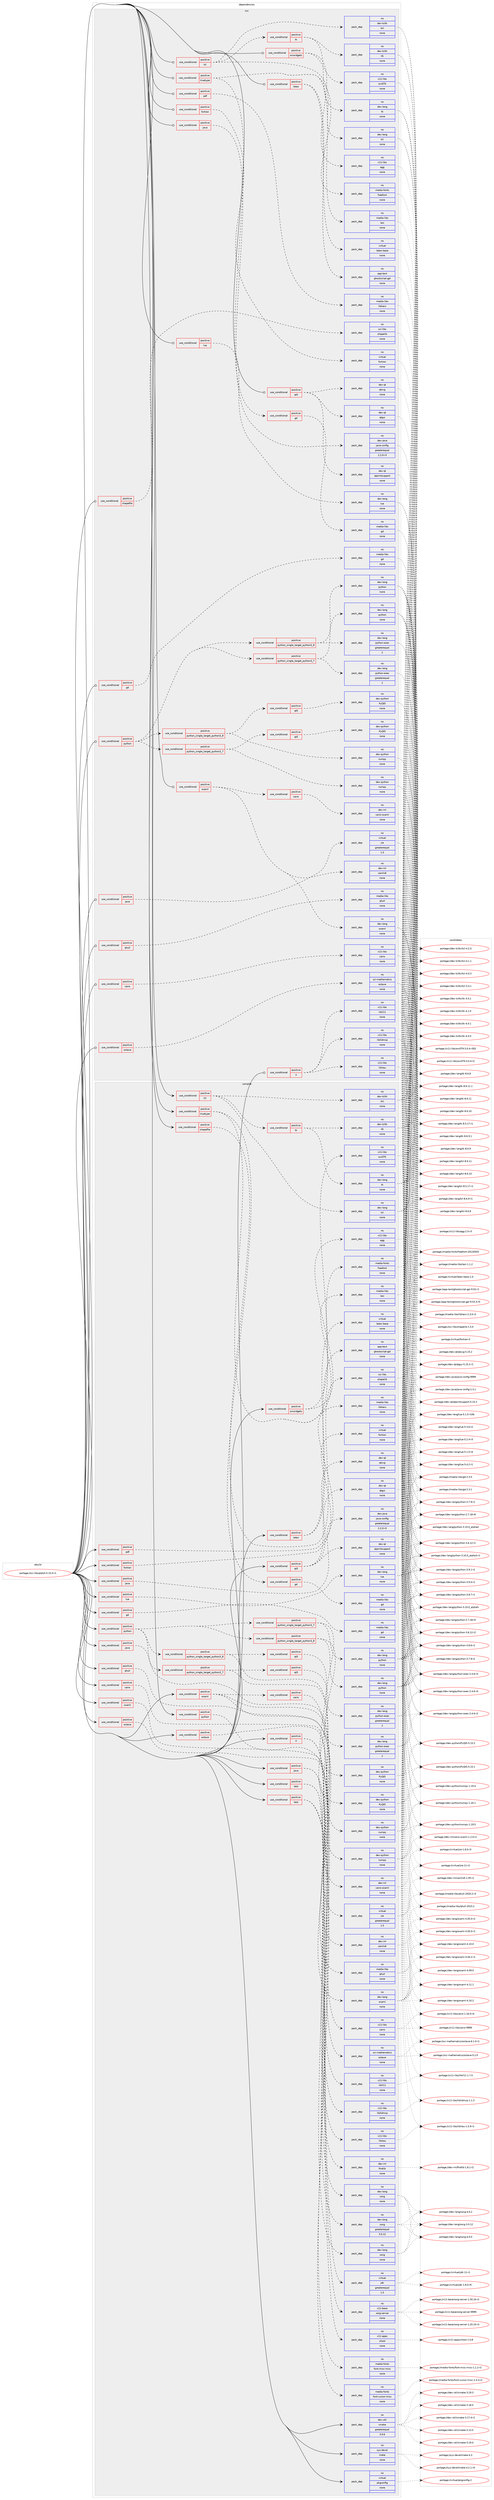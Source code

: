 digraph prolog {

# *************
# Graph options
# *************

newrank=true;
concentrate=true;
compound=true;
graph [rankdir=LR,fontname=Helvetica,fontsize=10,ranksep=1.5];#, ranksep=2.5, nodesep=0.2];
edge  [arrowhead=vee];
node  [fontname=Helvetica,fontsize=10];

# **********
# The ebuild
# **********

subgraph cluster_leftcol {
color=gray;
rank=same;
label=<<i>ebuild</i>>;
id [label="portage://sci-libs/plplot-5.15.0-r1", color=red, width=4, href="../sci-libs/plplot-5.15.0-r1.svg"];
}

# ****************
# The dependencies
# ****************

subgraph cluster_midcol {
color=gray;
label=<<i>dependencies</i>>;
subgraph cluster_compile {
fillcolor="#eeeeee";
style=filled;
label=<<i>compile</i>>;
subgraph cond3888 {
dependency12587 [label=<<TABLE BORDER="0" CELLBORDER="1" CELLSPACING="0" CELLPADDING="4"><TR><TD ROWSPAN="3" CELLPADDING="10">use_conditional</TD></TR><TR><TD>positive</TD></TR><TR><TD>X</TD></TR></TABLE>>, shape=none, color=red];
subgraph pack8592 {
dependency12588 [label=<<TABLE BORDER="0" CELLBORDER="1" CELLSPACING="0" CELLPADDING="4" WIDTH="220"><TR><TD ROWSPAN="6" CELLPADDING="30">pack_dep</TD></TR><TR><TD WIDTH="110">no</TD></TR><TR><TD>x11-libs</TD></TR><TR><TD>libX11</TD></TR><TR><TD>none</TD></TR><TR><TD></TD></TR></TABLE>>, shape=none, color=blue];
}
dependency12587:e -> dependency12588:w [weight=20,style="dashed",arrowhead="vee"];
subgraph pack8593 {
dependency12589 [label=<<TABLE BORDER="0" CELLBORDER="1" CELLSPACING="0" CELLPADDING="4" WIDTH="220"><TR><TD ROWSPAN="6" CELLPADDING="30">pack_dep</TD></TR><TR><TD WIDTH="110">no</TD></TR><TR><TD>x11-libs</TD></TR><TR><TD>libXau</TD></TR><TR><TD>none</TD></TR><TR><TD></TD></TR></TABLE>>, shape=none, color=blue];
}
dependency12587:e -> dependency12589:w [weight=20,style="dashed",arrowhead="vee"];
subgraph pack8594 {
dependency12590 [label=<<TABLE BORDER="0" CELLBORDER="1" CELLSPACING="0" CELLPADDING="4" WIDTH="220"><TR><TD ROWSPAN="6" CELLPADDING="30">pack_dep</TD></TR><TR><TD WIDTH="110">no</TD></TR><TR><TD>x11-libs</TD></TR><TR><TD>libXdmcp</TD></TR><TR><TD>none</TD></TR><TR><TD></TD></TR></TABLE>>, shape=none, color=blue];
}
dependency12587:e -> dependency12590:w [weight=20,style="dashed",arrowhead="vee"];
}
id:e -> dependency12587:w [weight=20,style="solid",arrowhead="vee"];
subgraph cond3889 {
dependency12591 [label=<<TABLE BORDER="0" CELLBORDER="1" CELLSPACING="0" CELLPADDING="4"><TR><TD ROWSPAN="3" CELLPADDING="10">use_conditional</TD></TR><TR><TD>positive</TD></TR><TR><TD>cairo</TD></TR></TABLE>>, shape=none, color=red];
subgraph pack8595 {
dependency12592 [label=<<TABLE BORDER="0" CELLBORDER="1" CELLSPACING="0" CELLPADDING="4" WIDTH="220"><TR><TD ROWSPAN="6" CELLPADDING="30">pack_dep</TD></TR><TR><TD WIDTH="110">no</TD></TR><TR><TD>x11-libs</TD></TR><TR><TD>cairo</TD></TR><TR><TD>none</TD></TR><TR><TD></TD></TR></TABLE>>, shape=none, color=blue];
}
dependency12591:e -> dependency12592:w [weight=20,style="dashed",arrowhead="vee"];
}
id:e -> dependency12591:w [weight=20,style="solid",arrowhead="vee"];
subgraph cond3890 {
dependency12593 [label=<<TABLE BORDER="0" CELLBORDER="1" CELLSPACING="0" CELLPADDING="4"><TR><TD ROWSPAN="3" CELLPADDING="10">use_conditional</TD></TR><TR><TD>positive</TD></TR><TR><TD>fortran</TD></TR></TABLE>>, shape=none, color=red];
subgraph pack8596 {
dependency12594 [label=<<TABLE BORDER="0" CELLBORDER="1" CELLSPACING="0" CELLPADDING="4" WIDTH="220"><TR><TD ROWSPAN="6" CELLPADDING="30">pack_dep</TD></TR><TR><TD WIDTH="110">no</TD></TR><TR><TD>virtual</TD></TR><TR><TD>fortran</TD></TR><TR><TD>none</TD></TR><TR><TD></TD></TR></TABLE>>, shape=none, color=blue];
}
dependency12593:e -> dependency12594:w [weight=20,style="dashed",arrowhead="vee"];
}
id:e -> dependency12593:w [weight=20,style="solid",arrowhead="vee"];
subgraph cond3891 {
dependency12595 [label=<<TABLE BORDER="0" CELLBORDER="1" CELLSPACING="0" CELLPADDING="4"><TR><TD ROWSPAN="3" CELLPADDING="10">use_conditional</TD></TR><TR><TD>positive</TD></TR><TR><TD>gd</TD></TR></TABLE>>, shape=none, color=red];
subgraph pack8597 {
dependency12596 [label=<<TABLE BORDER="0" CELLBORDER="1" CELLSPACING="0" CELLPADDING="4" WIDTH="220"><TR><TD ROWSPAN="6" CELLPADDING="30">pack_dep</TD></TR><TR><TD WIDTH="110">no</TD></TR><TR><TD>media-libs</TD></TR><TR><TD>gd</TD></TR><TR><TD>none</TD></TR><TR><TD></TD></TR></TABLE>>, shape=none, color=blue];
}
dependency12595:e -> dependency12596:w [weight=20,style="dashed",arrowhead="vee"];
}
id:e -> dependency12595:w [weight=20,style="solid",arrowhead="vee"];
subgraph cond3892 {
dependency12597 [label=<<TABLE BORDER="0" CELLBORDER="1" CELLSPACING="0" CELLPADDING="4"><TR><TD ROWSPAN="3" CELLPADDING="10">use_conditional</TD></TR><TR><TD>positive</TD></TR><TR><TD>java</TD></TR></TABLE>>, shape=none, color=red];
subgraph pack8598 {
dependency12598 [label=<<TABLE BORDER="0" CELLBORDER="1" CELLSPACING="0" CELLPADDING="4" WIDTH="220"><TR><TD ROWSPAN="6" CELLPADDING="30">pack_dep</TD></TR><TR><TD WIDTH="110">no</TD></TR><TR><TD>dev-java</TD></TR><TR><TD>java-config</TD></TR><TR><TD>greaterequal</TD></TR><TR><TD>2.2.0-r3</TD></TR></TABLE>>, shape=none, color=blue];
}
dependency12597:e -> dependency12598:w [weight=20,style="dashed",arrowhead="vee"];
}
id:e -> dependency12597:w [weight=20,style="solid",arrowhead="vee"];
subgraph cond3893 {
dependency12599 [label=<<TABLE BORDER="0" CELLBORDER="1" CELLSPACING="0" CELLPADDING="4"><TR><TD ROWSPAN="3" CELLPADDING="10">use_conditional</TD></TR><TR><TD>positive</TD></TR><TR><TD>java</TD></TR></TABLE>>, shape=none, color=red];
subgraph pack8599 {
dependency12600 [label=<<TABLE BORDER="0" CELLBORDER="1" CELLSPACING="0" CELLPADDING="4" WIDTH="220"><TR><TD ROWSPAN="6" CELLPADDING="30">pack_dep</TD></TR><TR><TD WIDTH="110">no</TD></TR><TR><TD>virtual</TD></TR><TR><TD>jdk</TD></TR><TR><TD>greaterequal</TD></TR><TR><TD>1.5</TD></TR></TABLE>>, shape=none, color=blue];
}
dependency12599:e -> dependency12600:w [weight=20,style="dashed",arrowhead="vee"];
subgraph pack8600 {
dependency12601 [label=<<TABLE BORDER="0" CELLBORDER="1" CELLSPACING="0" CELLPADDING="4" WIDTH="220"><TR><TD ROWSPAN="6" CELLPADDING="30">pack_dep</TD></TR><TR><TD WIDTH="110">no</TD></TR><TR><TD>dev-lang</TD></TR><TR><TD>swig</TD></TR><TR><TD>none</TD></TR><TR><TD></TD></TR></TABLE>>, shape=none, color=blue];
}
dependency12599:e -> dependency12601:w [weight=20,style="dashed",arrowhead="vee"];
}
id:e -> dependency12599:w [weight=20,style="solid",arrowhead="vee"];
subgraph cond3894 {
dependency12602 [label=<<TABLE BORDER="0" CELLBORDER="1" CELLSPACING="0" CELLPADDING="4"><TR><TD ROWSPAN="3" CELLPADDING="10">use_conditional</TD></TR><TR><TD>positive</TD></TR><TR><TD>java</TD></TR></TABLE>>, shape=none, color=red];
subgraph pack8601 {
dependency12603 [label=<<TABLE BORDER="0" CELLBORDER="1" CELLSPACING="0" CELLPADDING="4" WIDTH="220"><TR><TD ROWSPAN="6" CELLPADDING="30">pack_dep</TD></TR><TR><TD WIDTH="110">no</TD></TR><TR><TD>virtual</TD></TR><TR><TD>jre</TD></TR><TR><TD>greaterequal</TD></TR><TR><TD>1.5</TD></TR></TABLE>>, shape=none, color=blue];
}
dependency12602:e -> dependency12603:w [weight=20,style="dashed",arrowhead="vee"];
}
id:e -> dependency12602:w [weight=20,style="solid",arrowhead="vee"];
subgraph cond3895 {
dependency12604 [label=<<TABLE BORDER="0" CELLBORDER="1" CELLSPACING="0" CELLPADDING="4"><TR><TD ROWSPAN="3" CELLPADDING="10">use_conditional</TD></TR><TR><TD>positive</TD></TR><TR><TD>latex</TD></TR></TABLE>>, shape=none, color=red];
subgraph pack8602 {
dependency12605 [label=<<TABLE BORDER="0" CELLBORDER="1" CELLSPACING="0" CELLPADDING="4" WIDTH="220"><TR><TD ROWSPAN="6" CELLPADDING="30">pack_dep</TD></TR><TR><TD WIDTH="110">no</TD></TR><TR><TD>app-text</TD></TR><TR><TD>ghostscript-gpl</TD></TR><TR><TD>none</TD></TR><TR><TD></TD></TR></TABLE>>, shape=none, color=blue];
}
dependency12604:e -> dependency12605:w [weight=20,style="dashed",arrowhead="vee"];
subgraph pack8603 {
dependency12606 [label=<<TABLE BORDER="0" CELLBORDER="1" CELLSPACING="0" CELLPADDING="4" WIDTH="220"><TR><TD ROWSPAN="6" CELLPADDING="30">pack_dep</TD></TR><TR><TD WIDTH="110">no</TD></TR><TR><TD>virtual</TD></TR><TR><TD>latex-base</TD></TR><TR><TD>none</TD></TR><TR><TD></TD></TR></TABLE>>, shape=none, color=blue];
}
dependency12604:e -> dependency12606:w [weight=20,style="dashed",arrowhead="vee"];
}
id:e -> dependency12604:w [weight=20,style="solid",arrowhead="vee"];
subgraph cond3896 {
dependency12607 [label=<<TABLE BORDER="0" CELLBORDER="1" CELLSPACING="0" CELLPADDING="4"><TR><TD ROWSPAN="3" CELLPADDING="10">use_conditional</TD></TR><TR><TD>positive</TD></TR><TR><TD>lua</TD></TR></TABLE>>, shape=none, color=red];
subgraph pack8604 {
dependency12608 [label=<<TABLE BORDER="0" CELLBORDER="1" CELLSPACING="0" CELLPADDING="4" WIDTH="220"><TR><TD ROWSPAN="6" CELLPADDING="30">pack_dep</TD></TR><TR><TD WIDTH="110">no</TD></TR><TR><TD>dev-lang</TD></TR><TR><TD>lua</TD></TR><TR><TD>none</TD></TR><TR><TD></TD></TR></TABLE>>, shape=none, color=blue];
}
dependency12607:e -> dependency12608:w [weight=20,style="dashed",arrowhead="vee"];
}
id:e -> dependency12607:w [weight=20,style="solid",arrowhead="vee"];
subgraph cond3897 {
dependency12609 [label=<<TABLE BORDER="0" CELLBORDER="1" CELLSPACING="0" CELLPADDING="4"><TR><TD ROWSPAN="3" CELLPADDING="10">use_conditional</TD></TR><TR><TD>positive</TD></TR><TR><TD>ocaml</TD></TR></TABLE>>, shape=none, color=red];
subgraph pack8605 {
dependency12610 [label=<<TABLE BORDER="0" CELLBORDER="1" CELLSPACING="0" CELLPADDING="4" WIDTH="220"><TR><TD ROWSPAN="6" CELLPADDING="30">pack_dep</TD></TR><TR><TD WIDTH="110">no</TD></TR><TR><TD>dev-lang</TD></TR><TR><TD>ocaml</TD></TR><TR><TD>none</TD></TR><TR><TD></TD></TR></TABLE>>, shape=none, color=blue];
}
dependency12609:e -> dependency12610:w [weight=20,style="dashed",arrowhead="vee"];
subgraph pack8606 {
dependency12611 [label=<<TABLE BORDER="0" CELLBORDER="1" CELLSPACING="0" CELLPADDING="4" WIDTH="220"><TR><TD ROWSPAN="6" CELLPADDING="30">pack_dep</TD></TR><TR><TD WIDTH="110">no</TD></TR><TR><TD>dev-ml</TD></TR><TR><TD>camlidl</TD></TR><TR><TD>none</TD></TR><TR><TD></TD></TR></TABLE>>, shape=none, color=blue];
}
dependency12609:e -> dependency12611:w [weight=20,style="dashed",arrowhead="vee"];
subgraph cond3898 {
dependency12612 [label=<<TABLE BORDER="0" CELLBORDER="1" CELLSPACING="0" CELLPADDING="4"><TR><TD ROWSPAN="3" CELLPADDING="10">use_conditional</TD></TR><TR><TD>positive</TD></TR><TR><TD>cairo</TD></TR></TABLE>>, shape=none, color=red];
subgraph pack8607 {
dependency12613 [label=<<TABLE BORDER="0" CELLBORDER="1" CELLSPACING="0" CELLPADDING="4" WIDTH="220"><TR><TD ROWSPAN="6" CELLPADDING="30">pack_dep</TD></TR><TR><TD WIDTH="110">no</TD></TR><TR><TD>dev-ml</TD></TR><TR><TD>cairo-ocaml</TD></TR><TR><TD>none</TD></TR><TR><TD></TD></TR></TABLE>>, shape=none, color=blue];
}
dependency12612:e -> dependency12613:w [weight=20,style="dashed",arrowhead="vee"];
}
dependency12609:e -> dependency12612:w [weight=20,style="dashed",arrowhead="vee"];
}
id:e -> dependency12609:w [weight=20,style="solid",arrowhead="vee"];
subgraph cond3899 {
dependency12614 [label=<<TABLE BORDER="0" CELLBORDER="1" CELLSPACING="0" CELLPADDING="4"><TR><TD ROWSPAN="3" CELLPADDING="10">use_conditional</TD></TR><TR><TD>positive</TD></TR><TR><TD>ocaml</TD></TR></TABLE>>, shape=none, color=red];
subgraph pack8608 {
dependency12615 [label=<<TABLE BORDER="0" CELLBORDER="1" CELLSPACING="0" CELLPADDING="4" WIDTH="220"><TR><TD ROWSPAN="6" CELLPADDING="30">pack_dep</TD></TR><TR><TD WIDTH="110">no</TD></TR><TR><TD>dev-ml</TD></TR><TR><TD>findlib</TD></TR><TR><TD>none</TD></TR><TR><TD></TD></TR></TABLE>>, shape=none, color=blue];
}
dependency12614:e -> dependency12615:w [weight=20,style="dashed",arrowhead="vee"];
}
id:e -> dependency12614:w [weight=20,style="solid",arrowhead="vee"];
subgraph cond3900 {
dependency12616 [label=<<TABLE BORDER="0" CELLBORDER="1" CELLSPACING="0" CELLPADDING="4"><TR><TD ROWSPAN="3" CELLPADDING="10">use_conditional</TD></TR><TR><TD>positive</TD></TR><TR><TD>octave</TD></TR></TABLE>>, shape=none, color=red];
subgraph pack8609 {
dependency12617 [label=<<TABLE BORDER="0" CELLBORDER="1" CELLSPACING="0" CELLPADDING="4" WIDTH="220"><TR><TD ROWSPAN="6" CELLPADDING="30">pack_dep</TD></TR><TR><TD WIDTH="110">no</TD></TR><TR><TD>dev-lang</TD></TR><TR><TD>swig</TD></TR><TR><TD>greaterequal</TD></TR><TR><TD>3.0.12</TD></TR></TABLE>>, shape=none, color=blue];
}
dependency12616:e -> dependency12617:w [weight=20,style="dashed",arrowhead="vee"];
}
id:e -> dependency12616:w [weight=20,style="solid",arrowhead="vee"];
subgraph cond3901 {
dependency12618 [label=<<TABLE BORDER="0" CELLBORDER="1" CELLSPACING="0" CELLPADDING="4"><TR><TD ROWSPAN="3" CELLPADDING="10">use_conditional</TD></TR><TR><TD>positive</TD></TR><TR><TD>octave</TD></TR></TABLE>>, shape=none, color=red];
subgraph pack8610 {
dependency12619 [label=<<TABLE BORDER="0" CELLBORDER="1" CELLSPACING="0" CELLPADDING="4" WIDTH="220"><TR><TD ROWSPAN="6" CELLPADDING="30">pack_dep</TD></TR><TR><TD WIDTH="110">no</TD></TR><TR><TD>sci-mathematics</TD></TR><TR><TD>octave</TD></TR><TR><TD>none</TD></TR><TR><TD></TD></TR></TABLE>>, shape=none, color=blue];
}
dependency12618:e -> dependency12619:w [weight=20,style="dashed",arrowhead="vee"];
}
id:e -> dependency12618:w [weight=20,style="solid",arrowhead="vee"];
subgraph cond3902 {
dependency12620 [label=<<TABLE BORDER="0" CELLBORDER="1" CELLSPACING="0" CELLPADDING="4"><TR><TD ROWSPAN="3" CELLPADDING="10">use_conditional</TD></TR><TR><TD>positive</TD></TR><TR><TD>pdf</TD></TR></TABLE>>, shape=none, color=red];
subgraph pack8611 {
dependency12621 [label=<<TABLE BORDER="0" CELLBORDER="1" CELLSPACING="0" CELLPADDING="4" WIDTH="220"><TR><TD ROWSPAN="6" CELLPADDING="30">pack_dep</TD></TR><TR><TD WIDTH="110">no</TD></TR><TR><TD>media-libs</TD></TR><TR><TD>libharu</TD></TR><TR><TD>none</TD></TR><TR><TD></TD></TR></TABLE>>, shape=none, color=blue];
}
dependency12620:e -> dependency12621:w [weight=20,style="dashed",arrowhead="vee"];
}
id:e -> dependency12620:w [weight=20,style="solid",arrowhead="vee"];
subgraph cond3903 {
dependency12622 [label=<<TABLE BORDER="0" CELLBORDER="1" CELLSPACING="0" CELLPADDING="4"><TR><TD ROWSPAN="3" CELLPADDING="10">use_conditional</TD></TR><TR><TD>positive</TD></TR><TR><TD>python</TD></TR></TABLE>>, shape=none, color=red];
subgraph cond3904 {
dependency12623 [label=<<TABLE BORDER="0" CELLBORDER="1" CELLSPACING="0" CELLPADDING="4"><TR><TD ROWSPAN="3" CELLPADDING="10">use_conditional</TD></TR><TR><TD>positive</TD></TR><TR><TD>python_single_target_python3_7</TD></TR></TABLE>>, shape=none, color=red];
subgraph pack8612 {
dependency12624 [label=<<TABLE BORDER="0" CELLBORDER="1" CELLSPACING="0" CELLPADDING="4" WIDTH="220"><TR><TD ROWSPAN="6" CELLPADDING="30">pack_dep</TD></TR><TR><TD WIDTH="110">no</TD></TR><TR><TD>dev-lang</TD></TR><TR><TD>python</TD></TR><TR><TD>none</TD></TR><TR><TD></TD></TR></TABLE>>, shape=none, color=blue];
}
dependency12623:e -> dependency12624:w [weight=20,style="dashed",arrowhead="vee"];
subgraph pack8613 {
dependency12625 [label=<<TABLE BORDER="0" CELLBORDER="1" CELLSPACING="0" CELLPADDING="4" WIDTH="220"><TR><TD ROWSPAN="6" CELLPADDING="30">pack_dep</TD></TR><TR><TD WIDTH="110">no</TD></TR><TR><TD>dev-lang</TD></TR><TR><TD>python-exec</TD></TR><TR><TD>greaterequal</TD></TR><TR><TD>2</TD></TR></TABLE>>, shape=none, color=blue];
}
dependency12623:e -> dependency12625:w [weight=20,style="dashed",arrowhead="vee"];
}
dependency12622:e -> dependency12623:w [weight=20,style="dashed",arrowhead="vee"];
subgraph cond3905 {
dependency12626 [label=<<TABLE BORDER="0" CELLBORDER="1" CELLSPACING="0" CELLPADDING="4"><TR><TD ROWSPAN="3" CELLPADDING="10">use_conditional</TD></TR><TR><TD>positive</TD></TR><TR><TD>python_single_target_python3_8</TD></TR></TABLE>>, shape=none, color=red];
subgraph pack8614 {
dependency12627 [label=<<TABLE BORDER="0" CELLBORDER="1" CELLSPACING="0" CELLPADDING="4" WIDTH="220"><TR><TD ROWSPAN="6" CELLPADDING="30">pack_dep</TD></TR><TR><TD WIDTH="110">no</TD></TR><TR><TD>dev-lang</TD></TR><TR><TD>python</TD></TR><TR><TD>none</TD></TR><TR><TD></TD></TR></TABLE>>, shape=none, color=blue];
}
dependency12626:e -> dependency12627:w [weight=20,style="dashed",arrowhead="vee"];
subgraph pack8615 {
dependency12628 [label=<<TABLE BORDER="0" CELLBORDER="1" CELLSPACING="0" CELLPADDING="4" WIDTH="220"><TR><TD ROWSPAN="6" CELLPADDING="30">pack_dep</TD></TR><TR><TD WIDTH="110">no</TD></TR><TR><TD>dev-lang</TD></TR><TR><TD>python-exec</TD></TR><TR><TD>greaterequal</TD></TR><TR><TD>2</TD></TR></TABLE>>, shape=none, color=blue];
}
dependency12626:e -> dependency12628:w [weight=20,style="dashed",arrowhead="vee"];
}
dependency12622:e -> dependency12626:w [weight=20,style="dashed",arrowhead="vee"];
subgraph cond3906 {
dependency12629 [label=<<TABLE BORDER="0" CELLBORDER="1" CELLSPACING="0" CELLPADDING="4"><TR><TD ROWSPAN="3" CELLPADDING="10">use_conditional</TD></TR><TR><TD>positive</TD></TR><TR><TD>python_single_target_python3_7</TD></TR></TABLE>>, shape=none, color=red];
subgraph pack8616 {
dependency12630 [label=<<TABLE BORDER="0" CELLBORDER="1" CELLSPACING="0" CELLPADDING="4" WIDTH="220"><TR><TD ROWSPAN="6" CELLPADDING="30">pack_dep</TD></TR><TR><TD WIDTH="110">no</TD></TR><TR><TD>dev-python</TD></TR><TR><TD>numpy</TD></TR><TR><TD>none</TD></TR><TR><TD></TD></TR></TABLE>>, shape=none, color=blue];
}
dependency12629:e -> dependency12630:w [weight=20,style="dashed",arrowhead="vee"];
subgraph cond3907 {
dependency12631 [label=<<TABLE BORDER="0" CELLBORDER="1" CELLSPACING="0" CELLPADDING="4"><TR><TD ROWSPAN="3" CELLPADDING="10">use_conditional</TD></TR><TR><TD>positive</TD></TR><TR><TD>qt5</TD></TR></TABLE>>, shape=none, color=red];
subgraph pack8617 {
dependency12632 [label=<<TABLE BORDER="0" CELLBORDER="1" CELLSPACING="0" CELLPADDING="4" WIDTH="220"><TR><TD ROWSPAN="6" CELLPADDING="30">pack_dep</TD></TR><TR><TD WIDTH="110">no</TD></TR><TR><TD>dev-python</TD></TR><TR><TD>PyQt5</TD></TR><TR><TD>none</TD></TR><TR><TD></TD></TR></TABLE>>, shape=none, color=blue];
}
dependency12631:e -> dependency12632:w [weight=20,style="dashed",arrowhead="vee"];
}
dependency12629:e -> dependency12631:w [weight=20,style="dashed",arrowhead="vee"];
}
dependency12622:e -> dependency12629:w [weight=20,style="dashed",arrowhead="vee"];
subgraph cond3908 {
dependency12633 [label=<<TABLE BORDER="0" CELLBORDER="1" CELLSPACING="0" CELLPADDING="4"><TR><TD ROWSPAN="3" CELLPADDING="10">use_conditional</TD></TR><TR><TD>positive</TD></TR><TR><TD>python_single_target_python3_8</TD></TR></TABLE>>, shape=none, color=red];
subgraph pack8618 {
dependency12634 [label=<<TABLE BORDER="0" CELLBORDER="1" CELLSPACING="0" CELLPADDING="4" WIDTH="220"><TR><TD ROWSPAN="6" CELLPADDING="30">pack_dep</TD></TR><TR><TD WIDTH="110">no</TD></TR><TR><TD>dev-python</TD></TR><TR><TD>numpy</TD></TR><TR><TD>none</TD></TR><TR><TD></TD></TR></TABLE>>, shape=none, color=blue];
}
dependency12633:e -> dependency12634:w [weight=20,style="dashed",arrowhead="vee"];
subgraph cond3909 {
dependency12635 [label=<<TABLE BORDER="0" CELLBORDER="1" CELLSPACING="0" CELLPADDING="4"><TR><TD ROWSPAN="3" CELLPADDING="10">use_conditional</TD></TR><TR><TD>positive</TD></TR><TR><TD>qt5</TD></TR></TABLE>>, shape=none, color=red];
subgraph pack8619 {
dependency12636 [label=<<TABLE BORDER="0" CELLBORDER="1" CELLSPACING="0" CELLPADDING="4" WIDTH="220"><TR><TD ROWSPAN="6" CELLPADDING="30">pack_dep</TD></TR><TR><TD WIDTH="110">no</TD></TR><TR><TD>dev-python</TD></TR><TR><TD>PyQt5</TD></TR><TR><TD>none</TD></TR><TR><TD></TD></TR></TABLE>>, shape=none, color=blue];
}
dependency12635:e -> dependency12636:w [weight=20,style="dashed",arrowhead="vee"];
}
dependency12633:e -> dependency12635:w [weight=20,style="dashed",arrowhead="vee"];
}
dependency12622:e -> dependency12633:w [weight=20,style="dashed",arrowhead="vee"];
}
id:e -> dependency12622:w [weight=20,style="solid",arrowhead="vee"];
subgraph cond3910 {
dependency12637 [label=<<TABLE BORDER="0" CELLBORDER="1" CELLSPACING="0" CELLPADDING="4"><TR><TD ROWSPAN="3" CELLPADDING="10">use_conditional</TD></TR><TR><TD>positive</TD></TR><TR><TD>python</TD></TR></TABLE>>, shape=none, color=red];
subgraph pack8620 {
dependency12638 [label=<<TABLE BORDER="0" CELLBORDER="1" CELLSPACING="0" CELLPADDING="4" WIDTH="220"><TR><TD ROWSPAN="6" CELLPADDING="30">pack_dep</TD></TR><TR><TD WIDTH="110">no</TD></TR><TR><TD>dev-lang</TD></TR><TR><TD>swig</TD></TR><TR><TD>none</TD></TR><TR><TD></TD></TR></TABLE>>, shape=none, color=blue];
}
dependency12637:e -> dependency12638:w [weight=20,style="dashed",arrowhead="vee"];
}
id:e -> dependency12637:w [weight=20,style="solid",arrowhead="vee"];
subgraph cond3911 {
dependency12639 [label=<<TABLE BORDER="0" CELLBORDER="1" CELLSPACING="0" CELLPADDING="4"><TR><TD ROWSPAN="3" CELLPADDING="10">use_conditional</TD></TR><TR><TD>positive</TD></TR><TR><TD>qhull</TD></TR></TABLE>>, shape=none, color=red];
subgraph pack8621 {
dependency12640 [label=<<TABLE BORDER="0" CELLBORDER="1" CELLSPACING="0" CELLPADDING="4" WIDTH="220"><TR><TD ROWSPAN="6" CELLPADDING="30">pack_dep</TD></TR><TR><TD WIDTH="110">no</TD></TR><TR><TD>media-libs</TD></TR><TR><TD>qhull</TD></TR><TR><TD>none</TD></TR><TR><TD></TD></TR></TABLE>>, shape=none, color=blue];
}
dependency12639:e -> dependency12640:w [weight=20,style="dashed",arrowhead="vee"];
}
id:e -> dependency12639:w [weight=20,style="solid",arrowhead="vee"];
subgraph cond3912 {
dependency12641 [label=<<TABLE BORDER="0" CELLBORDER="1" CELLSPACING="0" CELLPADDING="4"><TR><TD ROWSPAN="3" CELLPADDING="10">use_conditional</TD></TR><TR><TD>positive</TD></TR><TR><TD>qt5</TD></TR></TABLE>>, shape=none, color=red];
subgraph pack8622 {
dependency12642 [label=<<TABLE BORDER="0" CELLBORDER="1" CELLSPACING="0" CELLPADDING="4" WIDTH="220"><TR><TD ROWSPAN="6" CELLPADDING="30">pack_dep</TD></TR><TR><TD WIDTH="110">no</TD></TR><TR><TD>dev-qt</TD></TR><TR><TD>qtgui</TD></TR><TR><TD>none</TD></TR><TR><TD></TD></TR></TABLE>>, shape=none, color=blue];
}
dependency12641:e -> dependency12642:w [weight=20,style="dashed",arrowhead="vee"];
subgraph pack8623 {
dependency12643 [label=<<TABLE BORDER="0" CELLBORDER="1" CELLSPACING="0" CELLPADDING="4" WIDTH="220"><TR><TD ROWSPAN="6" CELLPADDING="30">pack_dep</TD></TR><TR><TD WIDTH="110">no</TD></TR><TR><TD>dev-qt</TD></TR><TR><TD>qtsvg</TD></TR><TR><TD>none</TD></TR><TR><TD></TD></TR></TABLE>>, shape=none, color=blue];
}
dependency12641:e -> dependency12643:w [weight=20,style="dashed",arrowhead="vee"];
subgraph pack8624 {
dependency12644 [label=<<TABLE BORDER="0" CELLBORDER="1" CELLSPACING="0" CELLPADDING="4" WIDTH="220"><TR><TD ROWSPAN="6" CELLPADDING="30">pack_dep</TD></TR><TR><TD WIDTH="110">no</TD></TR><TR><TD>dev-qt</TD></TR><TR><TD>qtprintsupport</TD></TR><TR><TD>none</TD></TR><TR><TD></TD></TR></TABLE>>, shape=none, color=blue];
}
dependency12641:e -> dependency12644:w [weight=20,style="dashed",arrowhead="vee"];
}
id:e -> dependency12641:w [weight=20,style="solid",arrowhead="vee"];
subgraph cond3913 {
dependency12645 [label=<<TABLE BORDER="0" CELLBORDER="1" CELLSPACING="0" CELLPADDING="4"><TR><TD ROWSPAN="3" CELLPADDING="10">use_conditional</TD></TR><TR><TD>positive</TD></TR><TR><TD>shapefile</TD></TR></TABLE>>, shape=none, color=red];
subgraph pack8625 {
dependency12646 [label=<<TABLE BORDER="0" CELLBORDER="1" CELLSPACING="0" CELLPADDING="4" WIDTH="220"><TR><TD ROWSPAN="6" CELLPADDING="30">pack_dep</TD></TR><TR><TD WIDTH="110">no</TD></TR><TR><TD>sci-libs</TD></TR><TR><TD>shapelib</TD></TR><TR><TD>none</TD></TR><TR><TD></TD></TR></TABLE>>, shape=none, color=blue];
}
dependency12645:e -> dependency12646:w [weight=20,style="dashed",arrowhead="vee"];
}
id:e -> dependency12645:w [weight=20,style="solid",arrowhead="vee"];
subgraph cond3914 {
dependency12647 [label=<<TABLE BORDER="0" CELLBORDER="1" CELLSPACING="0" CELLPADDING="4"><TR><TD ROWSPAN="3" CELLPADDING="10">use_conditional</TD></TR><TR><TD>positive</TD></TR><TR><TD>tcl</TD></TR></TABLE>>, shape=none, color=red];
subgraph pack8626 {
dependency12648 [label=<<TABLE BORDER="0" CELLBORDER="1" CELLSPACING="0" CELLPADDING="4" WIDTH="220"><TR><TD ROWSPAN="6" CELLPADDING="30">pack_dep</TD></TR><TR><TD WIDTH="110">no</TD></TR><TR><TD>dev-lang</TD></TR><TR><TD>tcl</TD></TR><TR><TD>none</TD></TR><TR><TD></TD></TR></TABLE>>, shape=none, color=blue];
}
dependency12647:e -> dependency12648:w [weight=20,style="dashed",arrowhead="vee"];
subgraph pack8627 {
dependency12649 [label=<<TABLE BORDER="0" CELLBORDER="1" CELLSPACING="0" CELLPADDING="4" WIDTH="220"><TR><TD ROWSPAN="6" CELLPADDING="30">pack_dep</TD></TR><TR><TD WIDTH="110">no</TD></TR><TR><TD>dev-tcltk</TD></TR><TR><TD>itcl</TD></TR><TR><TD>none</TD></TR><TR><TD></TD></TR></TABLE>>, shape=none, color=blue];
}
dependency12647:e -> dependency12649:w [weight=20,style="dashed",arrowhead="vee"];
subgraph cond3915 {
dependency12650 [label=<<TABLE BORDER="0" CELLBORDER="1" CELLSPACING="0" CELLPADDING="4"><TR><TD ROWSPAN="3" CELLPADDING="10">use_conditional</TD></TR><TR><TD>positive</TD></TR><TR><TD>tk</TD></TR></TABLE>>, shape=none, color=red];
subgraph pack8628 {
dependency12651 [label=<<TABLE BORDER="0" CELLBORDER="1" CELLSPACING="0" CELLPADDING="4" WIDTH="220"><TR><TD ROWSPAN="6" CELLPADDING="30">pack_dep</TD></TR><TR><TD WIDTH="110">no</TD></TR><TR><TD>dev-lang</TD></TR><TR><TD>tk</TD></TR><TR><TD>none</TD></TR><TR><TD></TD></TR></TABLE>>, shape=none, color=blue];
}
dependency12650:e -> dependency12651:w [weight=20,style="dashed",arrowhead="vee"];
subgraph pack8629 {
dependency12652 [label=<<TABLE BORDER="0" CELLBORDER="1" CELLSPACING="0" CELLPADDING="4" WIDTH="220"><TR><TD ROWSPAN="6" CELLPADDING="30">pack_dep</TD></TR><TR><TD WIDTH="110">no</TD></TR><TR><TD>dev-tcltk</TD></TR><TR><TD>itk</TD></TR><TR><TD>none</TD></TR><TR><TD></TD></TR></TABLE>>, shape=none, color=blue];
}
dependency12650:e -> dependency12652:w [weight=20,style="dashed",arrowhead="vee"];
}
dependency12647:e -> dependency12650:w [weight=20,style="dashed",arrowhead="vee"];
}
id:e -> dependency12647:w [weight=20,style="solid",arrowhead="vee"];
subgraph cond3916 {
dependency12653 [label=<<TABLE BORDER="0" CELLBORDER="1" CELLSPACING="0" CELLPADDING="4"><TR><TD ROWSPAN="3" CELLPADDING="10">use_conditional</TD></TR><TR><TD>positive</TD></TR><TR><TD>test</TD></TR></TABLE>>, shape=none, color=red];
subgraph pack8630 {
dependency12654 [label=<<TABLE BORDER="0" CELLBORDER="1" CELLSPACING="0" CELLPADDING="4" WIDTH="220"><TR><TD ROWSPAN="6" CELLPADDING="30">pack_dep</TD></TR><TR><TD WIDTH="110">no</TD></TR><TR><TD>media-fonts</TD></TR><TR><TD>font-misc-misc</TD></TR><TR><TD>none</TD></TR><TR><TD></TD></TR></TABLE>>, shape=none, color=blue];
}
dependency12653:e -> dependency12654:w [weight=20,style="dashed",arrowhead="vee"];
subgraph pack8631 {
dependency12655 [label=<<TABLE BORDER="0" CELLBORDER="1" CELLSPACING="0" CELLPADDING="4" WIDTH="220"><TR><TD ROWSPAN="6" CELLPADDING="30">pack_dep</TD></TR><TR><TD WIDTH="110">no</TD></TR><TR><TD>media-fonts</TD></TR><TR><TD>font-cursor-misc</TD></TR><TR><TD>none</TD></TR><TR><TD></TD></TR></TABLE>>, shape=none, color=blue];
}
dependency12653:e -> dependency12655:w [weight=20,style="dashed",arrowhead="vee"];
}
id:e -> dependency12653:w [weight=20,style="solid",arrowhead="vee"];
subgraph cond3917 {
dependency12656 [label=<<TABLE BORDER="0" CELLBORDER="1" CELLSPACING="0" CELLPADDING="4"><TR><TD ROWSPAN="3" CELLPADDING="10">use_conditional</TD></TR><TR><TD>positive</TD></TR><TR><TD>test</TD></TR></TABLE>>, shape=none, color=red];
subgraph pack8632 {
dependency12657 [label=<<TABLE BORDER="0" CELLBORDER="1" CELLSPACING="0" CELLPADDING="4" WIDTH="220"><TR><TD ROWSPAN="6" CELLPADDING="30">pack_dep</TD></TR><TR><TD WIDTH="110">no</TD></TR><TR><TD>x11-base</TD></TR><TR><TD>xorg-server</TD></TR><TR><TD>none</TD></TR><TR><TD></TD></TR></TABLE>>, shape=none, color=blue];
}
dependency12656:e -> dependency12657:w [weight=20,style="dashed",arrowhead="vee"];
subgraph pack8633 {
dependency12658 [label=<<TABLE BORDER="0" CELLBORDER="1" CELLSPACING="0" CELLPADDING="4" WIDTH="220"><TR><TD ROWSPAN="6" CELLPADDING="30">pack_dep</TD></TR><TR><TD WIDTH="110">no</TD></TR><TR><TD>x11-apps</TD></TR><TR><TD>xhost</TD></TR><TR><TD>none</TD></TR><TR><TD></TD></TR></TABLE>>, shape=none, color=blue];
}
dependency12656:e -> dependency12658:w [weight=20,style="dashed",arrowhead="vee"];
}
id:e -> dependency12656:w [weight=20,style="solid",arrowhead="vee"];
subgraph cond3918 {
dependency12659 [label=<<TABLE BORDER="0" CELLBORDER="1" CELLSPACING="0" CELLPADDING="4"><TR><TD ROWSPAN="3" CELLPADDING="10">use_conditional</TD></TR><TR><TD>positive</TD></TR><TR><TD>truetype</TD></TR></TABLE>>, shape=none, color=red];
subgraph pack8634 {
dependency12660 [label=<<TABLE BORDER="0" CELLBORDER="1" CELLSPACING="0" CELLPADDING="4" WIDTH="220"><TR><TD ROWSPAN="6" CELLPADDING="30">pack_dep</TD></TR><TR><TD WIDTH="110">no</TD></TR><TR><TD>media-fonts</TD></TR><TR><TD>freefont</TD></TR><TR><TD>none</TD></TR><TR><TD></TD></TR></TABLE>>, shape=none, color=blue];
}
dependency12659:e -> dependency12660:w [weight=20,style="dashed",arrowhead="vee"];
subgraph pack8635 {
dependency12661 [label=<<TABLE BORDER="0" CELLBORDER="1" CELLSPACING="0" CELLPADDING="4" WIDTH="220"><TR><TD ROWSPAN="6" CELLPADDING="30">pack_dep</TD></TR><TR><TD WIDTH="110">no</TD></TR><TR><TD>media-libs</TD></TR><TR><TD>lasi</TD></TR><TR><TD>none</TD></TR><TR><TD></TD></TR></TABLE>>, shape=none, color=blue];
}
dependency12659:e -> dependency12661:w [weight=20,style="dashed",arrowhead="vee"];
subgraph cond3919 {
dependency12662 [label=<<TABLE BORDER="0" CELLBORDER="1" CELLSPACING="0" CELLPADDING="4"><TR><TD ROWSPAN="3" CELLPADDING="10">use_conditional</TD></TR><TR><TD>positive</TD></TR><TR><TD>gd</TD></TR></TABLE>>, shape=none, color=red];
subgraph pack8636 {
dependency12663 [label=<<TABLE BORDER="0" CELLBORDER="1" CELLSPACING="0" CELLPADDING="4" WIDTH="220"><TR><TD ROWSPAN="6" CELLPADDING="30">pack_dep</TD></TR><TR><TD WIDTH="110">no</TD></TR><TR><TD>media-libs</TD></TR><TR><TD>gd</TD></TR><TR><TD>none</TD></TR><TR><TD></TD></TR></TABLE>>, shape=none, color=blue];
}
dependency12662:e -> dependency12663:w [weight=20,style="dashed",arrowhead="vee"];
}
dependency12659:e -> dependency12662:w [weight=20,style="dashed",arrowhead="vee"];
}
id:e -> dependency12659:w [weight=20,style="solid",arrowhead="vee"];
subgraph cond3920 {
dependency12664 [label=<<TABLE BORDER="0" CELLBORDER="1" CELLSPACING="0" CELLPADDING="4"><TR><TD ROWSPAN="3" CELLPADDING="10">use_conditional</TD></TR><TR><TD>positive</TD></TR><TR><TD>wxwidgets</TD></TR></TABLE>>, shape=none, color=red];
subgraph pack8637 {
dependency12665 [label=<<TABLE BORDER="0" CELLBORDER="1" CELLSPACING="0" CELLPADDING="4" WIDTH="220"><TR><TD ROWSPAN="6" CELLPADDING="30">pack_dep</TD></TR><TR><TD WIDTH="110">no</TD></TR><TR><TD>x11-libs</TD></TR><TR><TD>wxGTK</TD></TR><TR><TD>none</TD></TR><TR><TD></TD></TR></TABLE>>, shape=none, color=blue];
}
dependency12664:e -> dependency12665:w [weight=20,style="dashed",arrowhead="vee"];
subgraph pack8638 {
dependency12666 [label=<<TABLE BORDER="0" CELLBORDER="1" CELLSPACING="0" CELLPADDING="4" WIDTH="220"><TR><TD ROWSPAN="6" CELLPADDING="30">pack_dep</TD></TR><TR><TD WIDTH="110">no</TD></TR><TR><TD>x11-libs</TD></TR><TR><TD>agg</TD></TR><TR><TD>none</TD></TR><TR><TD></TD></TR></TABLE>>, shape=none, color=blue];
}
dependency12664:e -> dependency12666:w [weight=20,style="dashed",arrowhead="vee"];
}
id:e -> dependency12664:w [weight=20,style="solid",arrowhead="vee"];
subgraph pack8639 {
dependency12667 [label=<<TABLE BORDER="0" CELLBORDER="1" CELLSPACING="0" CELLPADDING="4" WIDTH="220"><TR><TD ROWSPAN="6" CELLPADDING="30">pack_dep</TD></TR><TR><TD WIDTH="110">no</TD></TR><TR><TD>dev-util</TD></TR><TR><TD>cmake</TD></TR><TR><TD>greaterequal</TD></TR><TR><TD>3.9.6</TD></TR></TABLE>>, shape=none, color=blue];
}
id:e -> dependency12667:w [weight=20,style="solid",arrowhead="vee"];
subgraph pack8640 {
dependency12668 [label=<<TABLE BORDER="0" CELLBORDER="1" CELLSPACING="0" CELLPADDING="4" WIDTH="220"><TR><TD ROWSPAN="6" CELLPADDING="30">pack_dep</TD></TR><TR><TD WIDTH="110">no</TD></TR><TR><TD>sys-devel</TD></TR><TR><TD>make</TD></TR><TR><TD>none</TD></TR><TR><TD></TD></TR></TABLE>>, shape=none, color=blue];
}
id:e -> dependency12668:w [weight=20,style="solid",arrowhead="vee"];
subgraph pack8641 {
dependency12669 [label=<<TABLE BORDER="0" CELLBORDER="1" CELLSPACING="0" CELLPADDING="4" WIDTH="220"><TR><TD ROWSPAN="6" CELLPADDING="30">pack_dep</TD></TR><TR><TD WIDTH="110">no</TD></TR><TR><TD>virtual</TD></TR><TR><TD>pkgconfig</TD></TR><TR><TD>none</TD></TR><TR><TD></TD></TR></TABLE>>, shape=none, color=blue];
}
id:e -> dependency12669:w [weight=20,style="solid",arrowhead="vee"];
}
subgraph cluster_compileandrun {
fillcolor="#eeeeee";
style=filled;
label=<<i>compile and run</i>>;
}
subgraph cluster_run {
fillcolor="#eeeeee";
style=filled;
label=<<i>run</i>>;
subgraph cond3921 {
dependency12670 [label=<<TABLE BORDER="0" CELLBORDER="1" CELLSPACING="0" CELLPADDING="4"><TR><TD ROWSPAN="3" CELLPADDING="10">use_conditional</TD></TR><TR><TD>positive</TD></TR><TR><TD>X</TD></TR></TABLE>>, shape=none, color=red];
subgraph pack8642 {
dependency12671 [label=<<TABLE BORDER="0" CELLBORDER="1" CELLSPACING="0" CELLPADDING="4" WIDTH="220"><TR><TD ROWSPAN="6" CELLPADDING="30">pack_dep</TD></TR><TR><TD WIDTH="110">no</TD></TR><TR><TD>x11-libs</TD></TR><TR><TD>libX11</TD></TR><TR><TD>none</TD></TR><TR><TD></TD></TR></TABLE>>, shape=none, color=blue];
}
dependency12670:e -> dependency12671:w [weight=20,style="dashed",arrowhead="vee"];
subgraph pack8643 {
dependency12672 [label=<<TABLE BORDER="0" CELLBORDER="1" CELLSPACING="0" CELLPADDING="4" WIDTH="220"><TR><TD ROWSPAN="6" CELLPADDING="30">pack_dep</TD></TR><TR><TD WIDTH="110">no</TD></TR><TR><TD>x11-libs</TD></TR><TR><TD>libXau</TD></TR><TR><TD>none</TD></TR><TR><TD></TD></TR></TABLE>>, shape=none, color=blue];
}
dependency12670:e -> dependency12672:w [weight=20,style="dashed",arrowhead="vee"];
subgraph pack8644 {
dependency12673 [label=<<TABLE BORDER="0" CELLBORDER="1" CELLSPACING="0" CELLPADDING="4" WIDTH="220"><TR><TD ROWSPAN="6" CELLPADDING="30">pack_dep</TD></TR><TR><TD WIDTH="110">no</TD></TR><TR><TD>x11-libs</TD></TR><TR><TD>libXdmcp</TD></TR><TR><TD>none</TD></TR><TR><TD></TD></TR></TABLE>>, shape=none, color=blue];
}
dependency12670:e -> dependency12673:w [weight=20,style="dashed",arrowhead="vee"];
}
id:e -> dependency12670:w [weight=20,style="solid",arrowhead="odot"];
subgraph cond3922 {
dependency12674 [label=<<TABLE BORDER="0" CELLBORDER="1" CELLSPACING="0" CELLPADDING="4"><TR><TD ROWSPAN="3" CELLPADDING="10">use_conditional</TD></TR><TR><TD>positive</TD></TR><TR><TD>cairo</TD></TR></TABLE>>, shape=none, color=red];
subgraph pack8645 {
dependency12675 [label=<<TABLE BORDER="0" CELLBORDER="1" CELLSPACING="0" CELLPADDING="4" WIDTH="220"><TR><TD ROWSPAN="6" CELLPADDING="30">pack_dep</TD></TR><TR><TD WIDTH="110">no</TD></TR><TR><TD>x11-libs</TD></TR><TR><TD>cairo</TD></TR><TR><TD>none</TD></TR><TR><TD></TD></TR></TABLE>>, shape=none, color=blue];
}
dependency12674:e -> dependency12675:w [weight=20,style="dashed",arrowhead="vee"];
}
id:e -> dependency12674:w [weight=20,style="solid",arrowhead="odot"];
subgraph cond3923 {
dependency12676 [label=<<TABLE BORDER="0" CELLBORDER="1" CELLSPACING="0" CELLPADDING="4"><TR><TD ROWSPAN="3" CELLPADDING="10">use_conditional</TD></TR><TR><TD>positive</TD></TR><TR><TD>fortran</TD></TR></TABLE>>, shape=none, color=red];
subgraph pack8646 {
dependency12677 [label=<<TABLE BORDER="0" CELLBORDER="1" CELLSPACING="0" CELLPADDING="4" WIDTH="220"><TR><TD ROWSPAN="6" CELLPADDING="30">pack_dep</TD></TR><TR><TD WIDTH="110">no</TD></TR><TR><TD>virtual</TD></TR><TR><TD>fortran</TD></TR><TR><TD>none</TD></TR><TR><TD></TD></TR></TABLE>>, shape=none, color=blue];
}
dependency12676:e -> dependency12677:w [weight=20,style="dashed",arrowhead="vee"];
}
id:e -> dependency12676:w [weight=20,style="solid",arrowhead="odot"];
subgraph cond3924 {
dependency12678 [label=<<TABLE BORDER="0" CELLBORDER="1" CELLSPACING="0" CELLPADDING="4"><TR><TD ROWSPAN="3" CELLPADDING="10">use_conditional</TD></TR><TR><TD>positive</TD></TR><TR><TD>gd</TD></TR></TABLE>>, shape=none, color=red];
subgraph pack8647 {
dependency12679 [label=<<TABLE BORDER="0" CELLBORDER="1" CELLSPACING="0" CELLPADDING="4" WIDTH="220"><TR><TD ROWSPAN="6" CELLPADDING="30">pack_dep</TD></TR><TR><TD WIDTH="110">no</TD></TR><TR><TD>media-libs</TD></TR><TR><TD>gd</TD></TR><TR><TD>none</TD></TR><TR><TD></TD></TR></TABLE>>, shape=none, color=blue];
}
dependency12678:e -> dependency12679:w [weight=20,style="dashed",arrowhead="vee"];
}
id:e -> dependency12678:w [weight=20,style="solid",arrowhead="odot"];
subgraph cond3925 {
dependency12680 [label=<<TABLE BORDER="0" CELLBORDER="1" CELLSPACING="0" CELLPADDING="4"><TR><TD ROWSPAN="3" CELLPADDING="10">use_conditional</TD></TR><TR><TD>positive</TD></TR><TR><TD>java</TD></TR></TABLE>>, shape=none, color=red];
subgraph pack8648 {
dependency12681 [label=<<TABLE BORDER="0" CELLBORDER="1" CELLSPACING="0" CELLPADDING="4" WIDTH="220"><TR><TD ROWSPAN="6" CELLPADDING="30">pack_dep</TD></TR><TR><TD WIDTH="110">no</TD></TR><TR><TD>dev-java</TD></TR><TR><TD>java-config</TD></TR><TR><TD>greaterequal</TD></TR><TR><TD>2.2.0-r3</TD></TR></TABLE>>, shape=none, color=blue];
}
dependency12680:e -> dependency12681:w [weight=20,style="dashed",arrowhead="vee"];
}
id:e -> dependency12680:w [weight=20,style="solid",arrowhead="odot"];
subgraph cond3926 {
dependency12682 [label=<<TABLE BORDER="0" CELLBORDER="1" CELLSPACING="0" CELLPADDING="4"><TR><TD ROWSPAN="3" CELLPADDING="10">use_conditional</TD></TR><TR><TD>positive</TD></TR><TR><TD>java</TD></TR></TABLE>>, shape=none, color=red];
subgraph pack8649 {
dependency12683 [label=<<TABLE BORDER="0" CELLBORDER="1" CELLSPACING="0" CELLPADDING="4" WIDTH="220"><TR><TD ROWSPAN="6" CELLPADDING="30">pack_dep</TD></TR><TR><TD WIDTH="110">no</TD></TR><TR><TD>virtual</TD></TR><TR><TD>jre</TD></TR><TR><TD>greaterequal</TD></TR><TR><TD>1.5</TD></TR></TABLE>>, shape=none, color=blue];
}
dependency12682:e -> dependency12683:w [weight=20,style="dashed",arrowhead="vee"];
}
id:e -> dependency12682:w [weight=20,style="solid",arrowhead="odot"];
subgraph cond3927 {
dependency12684 [label=<<TABLE BORDER="0" CELLBORDER="1" CELLSPACING="0" CELLPADDING="4"><TR><TD ROWSPAN="3" CELLPADDING="10">use_conditional</TD></TR><TR><TD>positive</TD></TR><TR><TD>latex</TD></TR></TABLE>>, shape=none, color=red];
subgraph pack8650 {
dependency12685 [label=<<TABLE BORDER="0" CELLBORDER="1" CELLSPACING="0" CELLPADDING="4" WIDTH="220"><TR><TD ROWSPAN="6" CELLPADDING="30">pack_dep</TD></TR><TR><TD WIDTH="110">no</TD></TR><TR><TD>app-text</TD></TR><TR><TD>ghostscript-gpl</TD></TR><TR><TD>none</TD></TR><TR><TD></TD></TR></TABLE>>, shape=none, color=blue];
}
dependency12684:e -> dependency12685:w [weight=20,style="dashed",arrowhead="vee"];
subgraph pack8651 {
dependency12686 [label=<<TABLE BORDER="0" CELLBORDER="1" CELLSPACING="0" CELLPADDING="4" WIDTH="220"><TR><TD ROWSPAN="6" CELLPADDING="30">pack_dep</TD></TR><TR><TD WIDTH="110">no</TD></TR><TR><TD>virtual</TD></TR><TR><TD>latex-base</TD></TR><TR><TD>none</TD></TR><TR><TD></TD></TR></TABLE>>, shape=none, color=blue];
}
dependency12684:e -> dependency12686:w [weight=20,style="dashed",arrowhead="vee"];
}
id:e -> dependency12684:w [weight=20,style="solid",arrowhead="odot"];
subgraph cond3928 {
dependency12687 [label=<<TABLE BORDER="0" CELLBORDER="1" CELLSPACING="0" CELLPADDING="4"><TR><TD ROWSPAN="3" CELLPADDING="10">use_conditional</TD></TR><TR><TD>positive</TD></TR><TR><TD>lua</TD></TR></TABLE>>, shape=none, color=red];
subgraph pack8652 {
dependency12688 [label=<<TABLE BORDER="0" CELLBORDER="1" CELLSPACING="0" CELLPADDING="4" WIDTH="220"><TR><TD ROWSPAN="6" CELLPADDING="30">pack_dep</TD></TR><TR><TD WIDTH="110">no</TD></TR><TR><TD>dev-lang</TD></TR><TR><TD>lua</TD></TR><TR><TD>none</TD></TR><TR><TD></TD></TR></TABLE>>, shape=none, color=blue];
}
dependency12687:e -> dependency12688:w [weight=20,style="dashed",arrowhead="vee"];
}
id:e -> dependency12687:w [weight=20,style="solid",arrowhead="odot"];
subgraph cond3929 {
dependency12689 [label=<<TABLE BORDER="0" CELLBORDER="1" CELLSPACING="0" CELLPADDING="4"><TR><TD ROWSPAN="3" CELLPADDING="10">use_conditional</TD></TR><TR><TD>positive</TD></TR><TR><TD>ocaml</TD></TR></TABLE>>, shape=none, color=red];
subgraph pack8653 {
dependency12690 [label=<<TABLE BORDER="0" CELLBORDER="1" CELLSPACING="0" CELLPADDING="4" WIDTH="220"><TR><TD ROWSPAN="6" CELLPADDING="30">pack_dep</TD></TR><TR><TD WIDTH="110">no</TD></TR><TR><TD>dev-lang</TD></TR><TR><TD>ocaml</TD></TR><TR><TD>none</TD></TR><TR><TD></TD></TR></TABLE>>, shape=none, color=blue];
}
dependency12689:e -> dependency12690:w [weight=20,style="dashed",arrowhead="vee"];
subgraph pack8654 {
dependency12691 [label=<<TABLE BORDER="0" CELLBORDER="1" CELLSPACING="0" CELLPADDING="4" WIDTH="220"><TR><TD ROWSPAN="6" CELLPADDING="30">pack_dep</TD></TR><TR><TD WIDTH="110">no</TD></TR><TR><TD>dev-ml</TD></TR><TR><TD>camlidl</TD></TR><TR><TD>none</TD></TR><TR><TD></TD></TR></TABLE>>, shape=none, color=blue];
}
dependency12689:e -> dependency12691:w [weight=20,style="dashed",arrowhead="vee"];
subgraph cond3930 {
dependency12692 [label=<<TABLE BORDER="0" CELLBORDER="1" CELLSPACING="0" CELLPADDING="4"><TR><TD ROWSPAN="3" CELLPADDING="10">use_conditional</TD></TR><TR><TD>positive</TD></TR><TR><TD>cairo</TD></TR></TABLE>>, shape=none, color=red];
subgraph pack8655 {
dependency12693 [label=<<TABLE BORDER="0" CELLBORDER="1" CELLSPACING="0" CELLPADDING="4" WIDTH="220"><TR><TD ROWSPAN="6" CELLPADDING="30">pack_dep</TD></TR><TR><TD WIDTH="110">no</TD></TR><TR><TD>dev-ml</TD></TR><TR><TD>cairo-ocaml</TD></TR><TR><TD>none</TD></TR><TR><TD></TD></TR></TABLE>>, shape=none, color=blue];
}
dependency12692:e -> dependency12693:w [weight=20,style="dashed",arrowhead="vee"];
}
dependency12689:e -> dependency12692:w [weight=20,style="dashed",arrowhead="vee"];
}
id:e -> dependency12689:w [weight=20,style="solid",arrowhead="odot"];
subgraph cond3931 {
dependency12694 [label=<<TABLE BORDER="0" CELLBORDER="1" CELLSPACING="0" CELLPADDING="4"><TR><TD ROWSPAN="3" CELLPADDING="10">use_conditional</TD></TR><TR><TD>positive</TD></TR><TR><TD>octave</TD></TR></TABLE>>, shape=none, color=red];
subgraph pack8656 {
dependency12695 [label=<<TABLE BORDER="0" CELLBORDER="1" CELLSPACING="0" CELLPADDING="4" WIDTH="220"><TR><TD ROWSPAN="6" CELLPADDING="30">pack_dep</TD></TR><TR><TD WIDTH="110">no</TD></TR><TR><TD>sci-mathematics</TD></TR><TR><TD>octave</TD></TR><TR><TD>none</TD></TR><TR><TD></TD></TR></TABLE>>, shape=none, color=blue];
}
dependency12694:e -> dependency12695:w [weight=20,style="dashed",arrowhead="vee"];
}
id:e -> dependency12694:w [weight=20,style="solid",arrowhead="odot"];
subgraph cond3932 {
dependency12696 [label=<<TABLE BORDER="0" CELLBORDER="1" CELLSPACING="0" CELLPADDING="4"><TR><TD ROWSPAN="3" CELLPADDING="10">use_conditional</TD></TR><TR><TD>positive</TD></TR><TR><TD>pdf</TD></TR></TABLE>>, shape=none, color=red];
subgraph pack8657 {
dependency12697 [label=<<TABLE BORDER="0" CELLBORDER="1" CELLSPACING="0" CELLPADDING="4" WIDTH="220"><TR><TD ROWSPAN="6" CELLPADDING="30">pack_dep</TD></TR><TR><TD WIDTH="110">no</TD></TR><TR><TD>media-libs</TD></TR><TR><TD>libharu</TD></TR><TR><TD>none</TD></TR><TR><TD></TD></TR></TABLE>>, shape=none, color=blue];
}
dependency12696:e -> dependency12697:w [weight=20,style="dashed",arrowhead="vee"];
}
id:e -> dependency12696:w [weight=20,style="solid",arrowhead="odot"];
subgraph cond3933 {
dependency12698 [label=<<TABLE BORDER="0" CELLBORDER="1" CELLSPACING="0" CELLPADDING="4"><TR><TD ROWSPAN="3" CELLPADDING="10">use_conditional</TD></TR><TR><TD>positive</TD></TR><TR><TD>python</TD></TR></TABLE>>, shape=none, color=red];
subgraph cond3934 {
dependency12699 [label=<<TABLE BORDER="0" CELLBORDER="1" CELLSPACING="0" CELLPADDING="4"><TR><TD ROWSPAN="3" CELLPADDING="10">use_conditional</TD></TR><TR><TD>positive</TD></TR><TR><TD>python_single_target_python3_7</TD></TR></TABLE>>, shape=none, color=red];
subgraph pack8658 {
dependency12700 [label=<<TABLE BORDER="0" CELLBORDER="1" CELLSPACING="0" CELLPADDING="4" WIDTH="220"><TR><TD ROWSPAN="6" CELLPADDING="30">pack_dep</TD></TR><TR><TD WIDTH="110">no</TD></TR><TR><TD>dev-lang</TD></TR><TR><TD>python</TD></TR><TR><TD>none</TD></TR><TR><TD></TD></TR></TABLE>>, shape=none, color=blue];
}
dependency12699:e -> dependency12700:w [weight=20,style="dashed",arrowhead="vee"];
subgraph pack8659 {
dependency12701 [label=<<TABLE BORDER="0" CELLBORDER="1" CELLSPACING="0" CELLPADDING="4" WIDTH="220"><TR><TD ROWSPAN="6" CELLPADDING="30">pack_dep</TD></TR><TR><TD WIDTH="110">no</TD></TR><TR><TD>dev-lang</TD></TR><TR><TD>python-exec</TD></TR><TR><TD>greaterequal</TD></TR><TR><TD>2</TD></TR></TABLE>>, shape=none, color=blue];
}
dependency12699:e -> dependency12701:w [weight=20,style="dashed",arrowhead="vee"];
}
dependency12698:e -> dependency12699:w [weight=20,style="dashed",arrowhead="vee"];
subgraph cond3935 {
dependency12702 [label=<<TABLE BORDER="0" CELLBORDER="1" CELLSPACING="0" CELLPADDING="4"><TR><TD ROWSPAN="3" CELLPADDING="10">use_conditional</TD></TR><TR><TD>positive</TD></TR><TR><TD>python_single_target_python3_8</TD></TR></TABLE>>, shape=none, color=red];
subgraph pack8660 {
dependency12703 [label=<<TABLE BORDER="0" CELLBORDER="1" CELLSPACING="0" CELLPADDING="4" WIDTH="220"><TR><TD ROWSPAN="6" CELLPADDING="30">pack_dep</TD></TR><TR><TD WIDTH="110">no</TD></TR><TR><TD>dev-lang</TD></TR><TR><TD>python</TD></TR><TR><TD>none</TD></TR><TR><TD></TD></TR></TABLE>>, shape=none, color=blue];
}
dependency12702:e -> dependency12703:w [weight=20,style="dashed",arrowhead="vee"];
subgraph pack8661 {
dependency12704 [label=<<TABLE BORDER="0" CELLBORDER="1" CELLSPACING="0" CELLPADDING="4" WIDTH="220"><TR><TD ROWSPAN="6" CELLPADDING="30">pack_dep</TD></TR><TR><TD WIDTH="110">no</TD></TR><TR><TD>dev-lang</TD></TR><TR><TD>python-exec</TD></TR><TR><TD>greaterequal</TD></TR><TR><TD>2</TD></TR></TABLE>>, shape=none, color=blue];
}
dependency12702:e -> dependency12704:w [weight=20,style="dashed",arrowhead="vee"];
}
dependency12698:e -> dependency12702:w [weight=20,style="dashed",arrowhead="vee"];
subgraph cond3936 {
dependency12705 [label=<<TABLE BORDER="0" CELLBORDER="1" CELLSPACING="0" CELLPADDING="4"><TR><TD ROWSPAN="3" CELLPADDING="10">use_conditional</TD></TR><TR><TD>positive</TD></TR><TR><TD>python_single_target_python3_7</TD></TR></TABLE>>, shape=none, color=red];
subgraph pack8662 {
dependency12706 [label=<<TABLE BORDER="0" CELLBORDER="1" CELLSPACING="0" CELLPADDING="4" WIDTH="220"><TR><TD ROWSPAN="6" CELLPADDING="30">pack_dep</TD></TR><TR><TD WIDTH="110">no</TD></TR><TR><TD>dev-python</TD></TR><TR><TD>numpy</TD></TR><TR><TD>none</TD></TR><TR><TD></TD></TR></TABLE>>, shape=none, color=blue];
}
dependency12705:e -> dependency12706:w [weight=20,style="dashed",arrowhead="vee"];
subgraph cond3937 {
dependency12707 [label=<<TABLE BORDER="0" CELLBORDER="1" CELLSPACING="0" CELLPADDING="4"><TR><TD ROWSPAN="3" CELLPADDING="10">use_conditional</TD></TR><TR><TD>positive</TD></TR><TR><TD>qt5</TD></TR></TABLE>>, shape=none, color=red];
subgraph pack8663 {
dependency12708 [label=<<TABLE BORDER="0" CELLBORDER="1" CELLSPACING="0" CELLPADDING="4" WIDTH="220"><TR><TD ROWSPAN="6" CELLPADDING="30">pack_dep</TD></TR><TR><TD WIDTH="110">no</TD></TR><TR><TD>dev-python</TD></TR><TR><TD>PyQt5</TD></TR><TR><TD>none</TD></TR><TR><TD></TD></TR></TABLE>>, shape=none, color=blue];
}
dependency12707:e -> dependency12708:w [weight=20,style="dashed",arrowhead="vee"];
}
dependency12705:e -> dependency12707:w [weight=20,style="dashed",arrowhead="vee"];
}
dependency12698:e -> dependency12705:w [weight=20,style="dashed",arrowhead="vee"];
subgraph cond3938 {
dependency12709 [label=<<TABLE BORDER="0" CELLBORDER="1" CELLSPACING="0" CELLPADDING="4"><TR><TD ROWSPAN="3" CELLPADDING="10">use_conditional</TD></TR><TR><TD>positive</TD></TR><TR><TD>python_single_target_python3_8</TD></TR></TABLE>>, shape=none, color=red];
subgraph pack8664 {
dependency12710 [label=<<TABLE BORDER="0" CELLBORDER="1" CELLSPACING="0" CELLPADDING="4" WIDTH="220"><TR><TD ROWSPAN="6" CELLPADDING="30">pack_dep</TD></TR><TR><TD WIDTH="110">no</TD></TR><TR><TD>dev-python</TD></TR><TR><TD>numpy</TD></TR><TR><TD>none</TD></TR><TR><TD></TD></TR></TABLE>>, shape=none, color=blue];
}
dependency12709:e -> dependency12710:w [weight=20,style="dashed",arrowhead="vee"];
subgraph cond3939 {
dependency12711 [label=<<TABLE BORDER="0" CELLBORDER="1" CELLSPACING="0" CELLPADDING="4"><TR><TD ROWSPAN="3" CELLPADDING="10">use_conditional</TD></TR><TR><TD>positive</TD></TR><TR><TD>qt5</TD></TR></TABLE>>, shape=none, color=red];
subgraph pack8665 {
dependency12712 [label=<<TABLE BORDER="0" CELLBORDER="1" CELLSPACING="0" CELLPADDING="4" WIDTH="220"><TR><TD ROWSPAN="6" CELLPADDING="30">pack_dep</TD></TR><TR><TD WIDTH="110">no</TD></TR><TR><TD>dev-python</TD></TR><TR><TD>PyQt5</TD></TR><TR><TD>none</TD></TR><TR><TD></TD></TR></TABLE>>, shape=none, color=blue];
}
dependency12711:e -> dependency12712:w [weight=20,style="dashed",arrowhead="vee"];
}
dependency12709:e -> dependency12711:w [weight=20,style="dashed",arrowhead="vee"];
}
dependency12698:e -> dependency12709:w [weight=20,style="dashed",arrowhead="vee"];
}
id:e -> dependency12698:w [weight=20,style="solid",arrowhead="odot"];
subgraph cond3940 {
dependency12713 [label=<<TABLE BORDER="0" CELLBORDER="1" CELLSPACING="0" CELLPADDING="4"><TR><TD ROWSPAN="3" CELLPADDING="10">use_conditional</TD></TR><TR><TD>positive</TD></TR><TR><TD>qhull</TD></TR></TABLE>>, shape=none, color=red];
subgraph pack8666 {
dependency12714 [label=<<TABLE BORDER="0" CELLBORDER="1" CELLSPACING="0" CELLPADDING="4" WIDTH="220"><TR><TD ROWSPAN="6" CELLPADDING="30">pack_dep</TD></TR><TR><TD WIDTH="110">no</TD></TR><TR><TD>media-libs</TD></TR><TR><TD>qhull</TD></TR><TR><TD>none</TD></TR><TR><TD></TD></TR></TABLE>>, shape=none, color=blue];
}
dependency12713:e -> dependency12714:w [weight=20,style="dashed",arrowhead="vee"];
}
id:e -> dependency12713:w [weight=20,style="solid",arrowhead="odot"];
subgraph cond3941 {
dependency12715 [label=<<TABLE BORDER="0" CELLBORDER="1" CELLSPACING="0" CELLPADDING="4"><TR><TD ROWSPAN="3" CELLPADDING="10">use_conditional</TD></TR><TR><TD>positive</TD></TR><TR><TD>qt5</TD></TR></TABLE>>, shape=none, color=red];
subgraph pack8667 {
dependency12716 [label=<<TABLE BORDER="0" CELLBORDER="1" CELLSPACING="0" CELLPADDING="4" WIDTH="220"><TR><TD ROWSPAN="6" CELLPADDING="30">pack_dep</TD></TR><TR><TD WIDTH="110">no</TD></TR><TR><TD>dev-qt</TD></TR><TR><TD>qtgui</TD></TR><TR><TD>none</TD></TR><TR><TD></TD></TR></TABLE>>, shape=none, color=blue];
}
dependency12715:e -> dependency12716:w [weight=20,style="dashed",arrowhead="vee"];
subgraph pack8668 {
dependency12717 [label=<<TABLE BORDER="0" CELLBORDER="1" CELLSPACING="0" CELLPADDING="4" WIDTH="220"><TR><TD ROWSPAN="6" CELLPADDING="30">pack_dep</TD></TR><TR><TD WIDTH="110">no</TD></TR><TR><TD>dev-qt</TD></TR><TR><TD>qtsvg</TD></TR><TR><TD>none</TD></TR><TR><TD></TD></TR></TABLE>>, shape=none, color=blue];
}
dependency12715:e -> dependency12717:w [weight=20,style="dashed",arrowhead="vee"];
subgraph pack8669 {
dependency12718 [label=<<TABLE BORDER="0" CELLBORDER="1" CELLSPACING="0" CELLPADDING="4" WIDTH="220"><TR><TD ROWSPAN="6" CELLPADDING="30">pack_dep</TD></TR><TR><TD WIDTH="110">no</TD></TR><TR><TD>dev-qt</TD></TR><TR><TD>qtprintsupport</TD></TR><TR><TD>none</TD></TR><TR><TD></TD></TR></TABLE>>, shape=none, color=blue];
}
dependency12715:e -> dependency12718:w [weight=20,style="dashed",arrowhead="vee"];
}
id:e -> dependency12715:w [weight=20,style="solid",arrowhead="odot"];
subgraph cond3942 {
dependency12719 [label=<<TABLE BORDER="0" CELLBORDER="1" CELLSPACING="0" CELLPADDING="4"><TR><TD ROWSPAN="3" CELLPADDING="10">use_conditional</TD></TR><TR><TD>positive</TD></TR><TR><TD>shapefile</TD></TR></TABLE>>, shape=none, color=red];
subgraph pack8670 {
dependency12720 [label=<<TABLE BORDER="0" CELLBORDER="1" CELLSPACING="0" CELLPADDING="4" WIDTH="220"><TR><TD ROWSPAN="6" CELLPADDING="30">pack_dep</TD></TR><TR><TD WIDTH="110">no</TD></TR><TR><TD>sci-libs</TD></TR><TR><TD>shapelib</TD></TR><TR><TD>none</TD></TR><TR><TD></TD></TR></TABLE>>, shape=none, color=blue];
}
dependency12719:e -> dependency12720:w [weight=20,style="dashed",arrowhead="vee"];
}
id:e -> dependency12719:w [weight=20,style="solid",arrowhead="odot"];
subgraph cond3943 {
dependency12721 [label=<<TABLE BORDER="0" CELLBORDER="1" CELLSPACING="0" CELLPADDING="4"><TR><TD ROWSPAN="3" CELLPADDING="10">use_conditional</TD></TR><TR><TD>positive</TD></TR><TR><TD>tcl</TD></TR></TABLE>>, shape=none, color=red];
subgraph pack8671 {
dependency12722 [label=<<TABLE BORDER="0" CELLBORDER="1" CELLSPACING="0" CELLPADDING="4" WIDTH="220"><TR><TD ROWSPAN="6" CELLPADDING="30">pack_dep</TD></TR><TR><TD WIDTH="110">no</TD></TR><TR><TD>dev-lang</TD></TR><TR><TD>tcl</TD></TR><TR><TD>none</TD></TR><TR><TD></TD></TR></TABLE>>, shape=none, color=blue];
}
dependency12721:e -> dependency12722:w [weight=20,style="dashed",arrowhead="vee"];
subgraph pack8672 {
dependency12723 [label=<<TABLE BORDER="0" CELLBORDER="1" CELLSPACING="0" CELLPADDING="4" WIDTH="220"><TR><TD ROWSPAN="6" CELLPADDING="30">pack_dep</TD></TR><TR><TD WIDTH="110">no</TD></TR><TR><TD>dev-tcltk</TD></TR><TR><TD>itcl</TD></TR><TR><TD>none</TD></TR><TR><TD></TD></TR></TABLE>>, shape=none, color=blue];
}
dependency12721:e -> dependency12723:w [weight=20,style="dashed",arrowhead="vee"];
subgraph cond3944 {
dependency12724 [label=<<TABLE BORDER="0" CELLBORDER="1" CELLSPACING="0" CELLPADDING="4"><TR><TD ROWSPAN="3" CELLPADDING="10">use_conditional</TD></TR><TR><TD>positive</TD></TR><TR><TD>tk</TD></TR></TABLE>>, shape=none, color=red];
subgraph pack8673 {
dependency12725 [label=<<TABLE BORDER="0" CELLBORDER="1" CELLSPACING="0" CELLPADDING="4" WIDTH="220"><TR><TD ROWSPAN="6" CELLPADDING="30">pack_dep</TD></TR><TR><TD WIDTH="110">no</TD></TR><TR><TD>dev-lang</TD></TR><TR><TD>tk</TD></TR><TR><TD>none</TD></TR><TR><TD></TD></TR></TABLE>>, shape=none, color=blue];
}
dependency12724:e -> dependency12725:w [weight=20,style="dashed",arrowhead="vee"];
subgraph pack8674 {
dependency12726 [label=<<TABLE BORDER="0" CELLBORDER="1" CELLSPACING="0" CELLPADDING="4" WIDTH="220"><TR><TD ROWSPAN="6" CELLPADDING="30">pack_dep</TD></TR><TR><TD WIDTH="110">no</TD></TR><TR><TD>dev-tcltk</TD></TR><TR><TD>itk</TD></TR><TR><TD>none</TD></TR><TR><TD></TD></TR></TABLE>>, shape=none, color=blue];
}
dependency12724:e -> dependency12726:w [weight=20,style="dashed",arrowhead="vee"];
}
dependency12721:e -> dependency12724:w [weight=20,style="dashed",arrowhead="vee"];
}
id:e -> dependency12721:w [weight=20,style="solid",arrowhead="odot"];
subgraph cond3945 {
dependency12727 [label=<<TABLE BORDER="0" CELLBORDER="1" CELLSPACING="0" CELLPADDING="4"><TR><TD ROWSPAN="3" CELLPADDING="10">use_conditional</TD></TR><TR><TD>positive</TD></TR><TR><TD>truetype</TD></TR></TABLE>>, shape=none, color=red];
subgraph pack8675 {
dependency12728 [label=<<TABLE BORDER="0" CELLBORDER="1" CELLSPACING="0" CELLPADDING="4" WIDTH="220"><TR><TD ROWSPAN="6" CELLPADDING="30">pack_dep</TD></TR><TR><TD WIDTH="110">no</TD></TR><TR><TD>media-fonts</TD></TR><TR><TD>freefont</TD></TR><TR><TD>none</TD></TR><TR><TD></TD></TR></TABLE>>, shape=none, color=blue];
}
dependency12727:e -> dependency12728:w [weight=20,style="dashed",arrowhead="vee"];
subgraph pack8676 {
dependency12729 [label=<<TABLE BORDER="0" CELLBORDER="1" CELLSPACING="0" CELLPADDING="4" WIDTH="220"><TR><TD ROWSPAN="6" CELLPADDING="30">pack_dep</TD></TR><TR><TD WIDTH="110">no</TD></TR><TR><TD>media-libs</TD></TR><TR><TD>lasi</TD></TR><TR><TD>none</TD></TR><TR><TD></TD></TR></TABLE>>, shape=none, color=blue];
}
dependency12727:e -> dependency12729:w [weight=20,style="dashed",arrowhead="vee"];
subgraph cond3946 {
dependency12730 [label=<<TABLE BORDER="0" CELLBORDER="1" CELLSPACING="0" CELLPADDING="4"><TR><TD ROWSPAN="3" CELLPADDING="10">use_conditional</TD></TR><TR><TD>positive</TD></TR><TR><TD>gd</TD></TR></TABLE>>, shape=none, color=red];
subgraph pack8677 {
dependency12731 [label=<<TABLE BORDER="0" CELLBORDER="1" CELLSPACING="0" CELLPADDING="4" WIDTH="220"><TR><TD ROWSPAN="6" CELLPADDING="30">pack_dep</TD></TR><TR><TD WIDTH="110">no</TD></TR><TR><TD>media-libs</TD></TR><TR><TD>gd</TD></TR><TR><TD>none</TD></TR><TR><TD></TD></TR></TABLE>>, shape=none, color=blue];
}
dependency12730:e -> dependency12731:w [weight=20,style="dashed",arrowhead="vee"];
}
dependency12727:e -> dependency12730:w [weight=20,style="dashed",arrowhead="vee"];
}
id:e -> dependency12727:w [weight=20,style="solid",arrowhead="odot"];
subgraph cond3947 {
dependency12732 [label=<<TABLE BORDER="0" CELLBORDER="1" CELLSPACING="0" CELLPADDING="4"><TR><TD ROWSPAN="3" CELLPADDING="10">use_conditional</TD></TR><TR><TD>positive</TD></TR><TR><TD>wxwidgets</TD></TR></TABLE>>, shape=none, color=red];
subgraph pack8678 {
dependency12733 [label=<<TABLE BORDER="0" CELLBORDER="1" CELLSPACING="0" CELLPADDING="4" WIDTH="220"><TR><TD ROWSPAN="6" CELLPADDING="30">pack_dep</TD></TR><TR><TD WIDTH="110">no</TD></TR><TR><TD>x11-libs</TD></TR><TR><TD>wxGTK</TD></TR><TR><TD>none</TD></TR><TR><TD></TD></TR></TABLE>>, shape=none, color=blue];
}
dependency12732:e -> dependency12733:w [weight=20,style="dashed",arrowhead="vee"];
subgraph pack8679 {
dependency12734 [label=<<TABLE BORDER="0" CELLBORDER="1" CELLSPACING="0" CELLPADDING="4" WIDTH="220"><TR><TD ROWSPAN="6" CELLPADDING="30">pack_dep</TD></TR><TR><TD WIDTH="110">no</TD></TR><TR><TD>x11-libs</TD></TR><TR><TD>agg</TD></TR><TR><TD>none</TD></TR><TR><TD></TD></TR></TABLE>>, shape=none, color=blue];
}
dependency12732:e -> dependency12734:w [weight=20,style="dashed",arrowhead="vee"];
}
id:e -> dependency12732:w [weight=20,style="solid",arrowhead="odot"];
}
}

# **************
# The candidates
# **************

subgraph cluster_choices {
rank=same;
color=gray;
label=<<i>candidates</i>>;

subgraph choice8592 {
color=black;
nodesep=1;
choice120494945108105981154710810598884949454946554648 [label="portage://x11-libs/libX11-1.7.0", color=red, width=4,href="../x11-libs/libX11-1.7.0.svg"];
dependency12588:e -> choice120494945108105981154710810598884949454946554648:w [style=dotted,weight="100"];
}
subgraph choice8593 {
color=black;
nodesep=1;
choice12049494510810598115471081059888971174549464846574511449 [label="portage://x11-libs/libXau-1.0.9-r1", color=red, width=4,href="../x11-libs/libXau-1.0.9-r1.svg"];
dependency12589:e -> choice12049494510810598115471081059888971174549464846574511449:w [style=dotted,weight="100"];
}
subgraph choice8594 {
color=black;
nodesep=1;
choice1204949451081059811547108105988810010999112454946494651 [label="portage://x11-libs/libXdmcp-1.1.3", color=red, width=4,href="../x11-libs/libXdmcp-1.1.3.svg"];
dependency12590:e -> choice1204949451081059811547108105988810010999112454946494651:w [style=dotted,weight="100"];
}
subgraph choice8595 {
color=black;
nodesep=1;
choice120494945108105981154799971051141114557575757 [label="portage://x11-libs/cairo-9999", color=red, width=4,href="../x11-libs/cairo-9999.svg"];
choice12049494510810598115479997105114111454946495446484511452 [label="portage://x11-libs/cairo-1.16.0-r4", color=red, width=4,href="../x11-libs/cairo-1.16.0-r4.svg"];
dependency12592:e -> choice120494945108105981154799971051141114557575757:w [style=dotted,weight="100"];
dependency12592:e -> choice12049494510810598115479997105114111454946495446484511452:w [style=dotted,weight="100"];
}
subgraph choice8596 {
color=black;
nodesep=1;
choice1181051141161179710847102111114116114971104548 [label="portage://virtual/fortran-0", color=red, width=4,href="../virtual/fortran-0.svg"];
dependency12594:e -> choice1181051141161179710847102111114116114971104548:w [style=dotted,weight="100"];
}
subgraph choice8597 {
color=black;
nodesep=1;
choice10910110010597451081059811547103100455046514649 [label="portage://media-libs/gd-2.3.1", color=red, width=4,href="../media-libs/gd-2.3.1.svg"];
choice10910110010597451081059811547103100455046514648 [label="portage://media-libs/gd-2.3.0", color=red, width=4,href="../media-libs/gd-2.3.0.svg"];
dependency12596:e -> choice10910110010597451081059811547103100455046514649:w [style=dotted,weight="100"];
dependency12596:e -> choice10910110010597451081059811547103100455046514648:w [style=dotted,weight="100"];
}
subgraph choice8598 {
color=black;
nodesep=1;
choice10010111845106971189747106971189745991111101021051034557575757 [label="portage://dev-java/java-config-9999", color=red, width=4,href="../dev-java/java-config-9999.svg"];
choice1001011184510697118974710697118974599111110102105103455046514649 [label="portage://dev-java/java-config-2.3.1", color=red, width=4,href="../dev-java/java-config-2.3.1.svg"];
dependency12598:e -> choice10010111845106971189747106971189745991111101021051034557575757:w [style=dotted,weight="100"];
dependency12598:e -> choice1001011184510697118974710697118974599111110102105103455046514649:w [style=dotted,weight="100"];
}
subgraph choice8599 {
color=black;
nodesep=1;
choice11810511411611797108471061001074549494511449 [label="portage://virtual/jdk-11-r1", color=red, width=4,href="../virtual/jdk-11-r1.svg"];
choice11810511411611797108471061001074549465646484511453 [label="portage://virtual/jdk-1.8.0-r5", color=red, width=4,href="../virtual/jdk-1.8.0-r5.svg"];
dependency12600:e -> choice11810511411611797108471061001074549494511449:w [style=dotted,weight="100"];
dependency12600:e -> choice11810511411611797108471061001074549465646484511453:w [style=dotted,weight="100"];
}
subgraph choice8600 {
color=black;
nodesep=1;
choice100101118451089711010347115119105103455246484650 [label="portage://dev-lang/swig-4.0.2", color=red, width=4,href="../dev-lang/swig-4.0.2.svg"];
choice100101118451089711010347115119105103455246484648 [label="portage://dev-lang/swig-4.0.0", color=red, width=4,href="../dev-lang/swig-4.0.0.svg"];
choice10010111845108971101034711511910510345514648464950 [label="portage://dev-lang/swig-3.0.12", color=red, width=4,href="../dev-lang/swig-3.0.12.svg"];
dependency12601:e -> choice100101118451089711010347115119105103455246484650:w [style=dotted,weight="100"];
dependency12601:e -> choice100101118451089711010347115119105103455246484648:w [style=dotted,weight="100"];
dependency12601:e -> choice10010111845108971101034711511910510345514648464950:w [style=dotted,weight="100"];
}
subgraph choice8601 {
color=black;
nodesep=1;
choice11810511411611797108471061141014549494511450 [label="portage://virtual/jre-11-r2", color=red, width=4,href="../virtual/jre-11-r2.svg"];
choice11810511411611797108471061141014549465646484511451 [label="portage://virtual/jre-1.8.0-r3", color=red, width=4,href="../virtual/jre-1.8.0-r3.svg"];
dependency12603:e -> choice11810511411611797108471061141014549494511450:w [style=dotted,weight="100"];
dependency12603:e -> choice11810511411611797108471061141014549465646484511451:w [style=dotted,weight="100"];
}
subgraph choice8602 {
color=black;
nodesep=1;
choice9711211245116101120116471031041111151161159911410511211645103112108455746535146514511453 [label="portage://app-text/ghostscript-gpl-9.53.3-r5", color=red, width=4,href="../app-text/ghostscript-gpl-9.53.3-r5.svg"];
choice971121124511610112011647103104111115116115991141051121164510311210845574653504511449 [label="portage://app-text/ghostscript-gpl-9.52-r1", color=red, width=4,href="../app-text/ghostscript-gpl-9.52-r1.svg"];
dependency12605:e -> choice9711211245116101120116471031041111151161159911410511211645103112108455746535146514511453:w [style=dotted,weight="100"];
dependency12605:e -> choice971121124511610112011647103104111115116115991141051121164510311210845574653504511449:w [style=dotted,weight="100"];
}
subgraph choice8603 {
color=black;
nodesep=1;
choice11810511411611797108471089711610112045989711510145494648 [label="portage://virtual/latex-base-1.0", color=red, width=4,href="../virtual/latex-base-1.0.svg"];
dependency12606:e -> choice11810511411611797108471089711610112045989711510145494648:w [style=dotted,weight="100"];
}
subgraph choice8604 {
color=black;
nodesep=1;
choice100101118451089711010347108117974553465246504511449 [label="portage://dev-lang/lua-5.4.2-r1", color=red, width=4,href="../dev-lang/lua-5.4.2-r1.svg"];
choice100101118451089711010347108117974553465146544511450 [label="portage://dev-lang/lua-5.3.6-r2", color=red, width=4,href="../dev-lang/lua-5.3.6-r2.svg"];
choice100101118451089711010347108117974553465046524511451 [label="portage://dev-lang/lua-5.2.4-r3", color=red, width=4,href="../dev-lang/lua-5.2.4-r3.svg"];
choice100101118451089711010347108117974553464946534511452 [label="portage://dev-lang/lua-5.1.5-r4", color=red, width=4,href="../dev-lang/lua-5.1.5-r4.svg"];
choice1001011184510897110103471081179745534649465345114494854 [label="portage://dev-lang/lua-5.1.5-r106", color=red, width=4,href="../dev-lang/lua-5.1.5-r106.svg"];
dependency12608:e -> choice100101118451089711010347108117974553465246504511449:w [style=dotted,weight="100"];
dependency12608:e -> choice100101118451089711010347108117974553465146544511450:w [style=dotted,weight="100"];
dependency12608:e -> choice100101118451089711010347108117974553465046524511451:w [style=dotted,weight="100"];
dependency12608:e -> choice100101118451089711010347108117974553464946534511452:w [style=dotted,weight="100"];
dependency12608:e -> choice1001011184510897110103471081179745534649465345114494854:w [style=dotted,weight="100"];
}
subgraph choice8605 {
color=black;
nodesep=1;
choice100101118451089711010347111999710910845524649494649 [label="portage://dev-lang/ocaml-4.11.1", color=red, width=4,href="../dev-lang/ocaml-4.11.1.svg"];
choice100101118451089711010347111999710910845524649484650 [label="portage://dev-lang/ocaml-4.10.2", color=red, width=4,href="../dev-lang/ocaml-4.10.2.svg"];
choice100101118451089711010347111999710910845524649484648 [label="portage://dev-lang/ocaml-4.10.0", color=red, width=4,href="../dev-lang/ocaml-4.10.0.svg"];
choice100101118451089711010347111999710910845524648574648 [label="portage://dev-lang/ocaml-4.09.0", color=red, width=4,href="../dev-lang/ocaml-4.09.0.svg"];
choice1001011184510897110103471119997109108455246485346484511450 [label="portage://dev-lang/ocaml-4.05.0-r2", color=red, width=4,href="../dev-lang/ocaml-4.05.0-r2.svg"];
choice1001011184510897110103471119997109108455246485346484511449 [label="portage://dev-lang/ocaml-4.05.0-r1", color=red, width=4,href="../dev-lang/ocaml-4.05.0-r1.svg"];
choice1001011184510897110103471119997109108455246485246504511449 [label="portage://dev-lang/ocaml-4.04.2-r1", color=red, width=4,href="../dev-lang/ocaml-4.04.2-r1.svg"];
dependency12610:e -> choice100101118451089711010347111999710910845524649494649:w [style=dotted,weight="100"];
dependency12610:e -> choice100101118451089711010347111999710910845524649484650:w [style=dotted,weight="100"];
dependency12610:e -> choice100101118451089711010347111999710910845524649484648:w [style=dotted,weight="100"];
dependency12610:e -> choice100101118451089711010347111999710910845524648574648:w [style=dotted,weight="100"];
dependency12610:e -> choice1001011184510897110103471119997109108455246485346484511450:w [style=dotted,weight="100"];
dependency12610:e -> choice1001011184510897110103471119997109108455246485346484511449:w [style=dotted,weight="100"];
dependency12610:e -> choice1001011184510897110103471119997109108455246485246504511449:w [style=dotted,weight="100"];
}
subgraph choice8606 {
color=black;
nodesep=1;
choice1001011184510910847999710910810510010845494648534511449 [label="portage://dev-ml/camlidl-1.05-r1", color=red, width=4,href="../dev-ml/camlidl-1.05-r1.svg"];
dependency12611:e -> choice1001011184510910847999710910810510010845494648534511449:w [style=dotted,weight="100"];
}
subgraph choice8607 {
color=black;
nodesep=1;
choice100101118451091084799971051141114511199971091084549465046484511449 [label="portage://dev-ml/cairo-ocaml-1.2.0-r1", color=red, width=4,href="../dev-ml/cairo-ocaml-1.2.0-r1.svg"];
dependency12613:e -> choice100101118451091084799971051141114511199971091084549465046484511449:w [style=dotted,weight="100"];
}
subgraph choice8608 {
color=black;
nodesep=1;
choice1001011184510910847102105110100108105984549465646494511450 [label="portage://dev-ml/findlib-1.8.1-r2", color=red, width=4,href="../dev-ml/findlib-1.8.1-r2.svg"];
dependency12615:e -> choice1001011184510910847102105110100108105984549465646494511450:w [style=dotted,weight="100"];
}
subgraph choice8609 {
color=black;
nodesep=1;
choice100101118451089711010347115119105103455246484650 [label="portage://dev-lang/swig-4.0.2", color=red, width=4,href="../dev-lang/swig-4.0.2.svg"];
choice100101118451089711010347115119105103455246484648 [label="portage://dev-lang/swig-4.0.0", color=red, width=4,href="../dev-lang/swig-4.0.0.svg"];
choice10010111845108971101034711511910510345514648464950 [label="portage://dev-lang/swig-3.0.12", color=red, width=4,href="../dev-lang/swig-3.0.12.svg"];
dependency12617:e -> choice100101118451089711010347115119105103455246484650:w [style=dotted,weight="100"];
dependency12617:e -> choice100101118451089711010347115119105103455246484648:w [style=dotted,weight="100"];
dependency12617:e -> choice10010111845108971101034711511910510345514648464950:w [style=dotted,weight="100"];
}
subgraph choice8610 {
color=black;
nodesep=1;
choice11599105451099711610410110997116105991154711199116971181014554464946484511449 [label="portage://sci-mathematics/octave-6.1.0-r1", color=red, width=4,href="../sci-mathematics/octave-6.1.0-r1.svg"];
choice1159910545109971161041011099711610599115471119911697118101455346504648 [label="portage://sci-mathematics/octave-5.2.0", color=red, width=4,href="../sci-mathematics/octave-5.2.0.svg"];
dependency12619:e -> choice11599105451099711610410110997116105991154711199116971181014554464946484511449:w [style=dotted,weight="100"];
dependency12619:e -> choice1159910545109971161041011099711610599115471119911697118101455346504648:w [style=dotted,weight="100"];
}
subgraph choice8611 {
color=black;
nodesep=1;
choice1091011001059745108105981154710810598104971141174550465146484511450 [label="portage://media-libs/libharu-2.3.0-r2", color=red, width=4,href="../media-libs/libharu-2.3.0-r2.svg"];
dependency12621:e -> choice1091011001059745108105981154710810598104971141174550465146484511450:w [style=dotted,weight="100"];
}
subgraph choice8612 {
color=black;
nodesep=1;
choice1001011184510897110103471121211161041111104551465746494511449 [label="portage://dev-lang/python-3.9.1-r1", color=red, width=4,href="../dev-lang/python-3.9.1-r1.svg"];
choice1001011184510897110103471121211161041111104551465746484511449 [label="portage://dev-lang/python-3.9.0-r1", color=red, width=4,href="../dev-lang/python-3.9.0-r1.svg"];
choice1001011184510897110103471121211161041111104551465646554511449 [label="portage://dev-lang/python-3.8.7-r1", color=red, width=4,href="../dev-lang/python-3.8.7-r1.svg"];
choice1001011184510897110103471121211161041111104551465646544511449 [label="portage://dev-lang/python-3.8.6-r1", color=red, width=4,href="../dev-lang/python-3.8.6-r1.svg"];
choice1001011184510897110103471121211161041111104551465546574511450 [label="portage://dev-lang/python-3.7.9-r2", color=red, width=4,href="../dev-lang/python-3.7.9-r2.svg"];
choice1001011184510897110103471121211161041111104551465546574511449 [label="portage://dev-lang/python-3.7.9-r1", color=red, width=4,href="../dev-lang/python-3.7.9-r1.svg"];
choice100101118451089711010347112121116104111110455146544649504511450 [label="portage://dev-lang/python-3.6.12-r2", color=red, width=4,href="../dev-lang/python-3.6.12-r2.svg"];
choice100101118451089711010347112121116104111110455146544649504511449 [label="portage://dev-lang/python-3.6.12-r1", color=red, width=4,href="../dev-lang/python-3.6.12-r1.svg"];
choice1001011184510897110103471121211161041111104551464948464895971081121049753 [label="portage://dev-lang/python-3.10.0_alpha5", color=red, width=4,href="../dev-lang/python-3.10.0_alpha5.svg"];
choice1001011184510897110103471121211161041111104551464948464895971081121049752 [label="portage://dev-lang/python-3.10.0_alpha4", color=red, width=4,href="../dev-lang/python-3.10.0_alpha4.svg"];
choice10010111845108971101034711212111610411111045514649484648959710811210497514511449 [label="portage://dev-lang/python-3.10.0_alpha3-r1", color=red, width=4,href="../dev-lang/python-3.10.0_alpha3-r1.svg"];
choice100101118451089711010347112121116104111110455046554649564511454 [label="portage://dev-lang/python-2.7.18-r6", color=red, width=4,href="../dev-lang/python-2.7.18-r6.svg"];
choice100101118451089711010347112121116104111110455046554649564511453 [label="portage://dev-lang/python-2.7.18-r5", color=red, width=4,href="../dev-lang/python-2.7.18-r5.svg"];
dependency12624:e -> choice1001011184510897110103471121211161041111104551465746494511449:w [style=dotted,weight="100"];
dependency12624:e -> choice1001011184510897110103471121211161041111104551465746484511449:w [style=dotted,weight="100"];
dependency12624:e -> choice1001011184510897110103471121211161041111104551465646554511449:w [style=dotted,weight="100"];
dependency12624:e -> choice1001011184510897110103471121211161041111104551465646544511449:w [style=dotted,weight="100"];
dependency12624:e -> choice1001011184510897110103471121211161041111104551465546574511450:w [style=dotted,weight="100"];
dependency12624:e -> choice1001011184510897110103471121211161041111104551465546574511449:w [style=dotted,weight="100"];
dependency12624:e -> choice100101118451089711010347112121116104111110455146544649504511450:w [style=dotted,weight="100"];
dependency12624:e -> choice100101118451089711010347112121116104111110455146544649504511449:w [style=dotted,weight="100"];
dependency12624:e -> choice1001011184510897110103471121211161041111104551464948464895971081121049753:w [style=dotted,weight="100"];
dependency12624:e -> choice1001011184510897110103471121211161041111104551464948464895971081121049752:w [style=dotted,weight="100"];
dependency12624:e -> choice10010111845108971101034711212111610411111045514649484648959710811210497514511449:w [style=dotted,weight="100"];
dependency12624:e -> choice100101118451089711010347112121116104111110455046554649564511454:w [style=dotted,weight="100"];
dependency12624:e -> choice100101118451089711010347112121116104111110455046554649564511453:w [style=dotted,weight="100"];
}
subgraph choice8613 {
color=black;
nodesep=1;
choice10010111845108971101034711212111610411111045101120101994550465246544511452 [label="portage://dev-lang/python-exec-2.4.6-r4", color=red, width=4,href="../dev-lang/python-exec-2.4.6-r4.svg"];
choice10010111845108971101034711212111610411111045101120101994550465246544511451 [label="portage://dev-lang/python-exec-2.4.6-r3", color=red, width=4,href="../dev-lang/python-exec-2.4.6-r3.svg"];
choice10010111845108971101034711212111610411111045101120101994550465246544511450 [label="portage://dev-lang/python-exec-2.4.6-r2", color=red, width=4,href="../dev-lang/python-exec-2.4.6-r2.svg"];
dependency12625:e -> choice10010111845108971101034711212111610411111045101120101994550465246544511452:w [style=dotted,weight="100"];
dependency12625:e -> choice10010111845108971101034711212111610411111045101120101994550465246544511451:w [style=dotted,weight="100"];
dependency12625:e -> choice10010111845108971101034711212111610411111045101120101994550465246544511450:w [style=dotted,weight="100"];
}
subgraph choice8614 {
color=black;
nodesep=1;
choice1001011184510897110103471121211161041111104551465746494511449 [label="portage://dev-lang/python-3.9.1-r1", color=red, width=4,href="../dev-lang/python-3.9.1-r1.svg"];
choice1001011184510897110103471121211161041111104551465746484511449 [label="portage://dev-lang/python-3.9.0-r1", color=red, width=4,href="../dev-lang/python-3.9.0-r1.svg"];
choice1001011184510897110103471121211161041111104551465646554511449 [label="portage://dev-lang/python-3.8.7-r1", color=red, width=4,href="../dev-lang/python-3.8.7-r1.svg"];
choice1001011184510897110103471121211161041111104551465646544511449 [label="portage://dev-lang/python-3.8.6-r1", color=red, width=4,href="../dev-lang/python-3.8.6-r1.svg"];
choice1001011184510897110103471121211161041111104551465546574511450 [label="portage://dev-lang/python-3.7.9-r2", color=red, width=4,href="../dev-lang/python-3.7.9-r2.svg"];
choice1001011184510897110103471121211161041111104551465546574511449 [label="portage://dev-lang/python-3.7.9-r1", color=red, width=4,href="../dev-lang/python-3.7.9-r1.svg"];
choice100101118451089711010347112121116104111110455146544649504511450 [label="portage://dev-lang/python-3.6.12-r2", color=red, width=4,href="../dev-lang/python-3.6.12-r2.svg"];
choice100101118451089711010347112121116104111110455146544649504511449 [label="portage://dev-lang/python-3.6.12-r1", color=red, width=4,href="../dev-lang/python-3.6.12-r1.svg"];
choice1001011184510897110103471121211161041111104551464948464895971081121049753 [label="portage://dev-lang/python-3.10.0_alpha5", color=red, width=4,href="../dev-lang/python-3.10.0_alpha5.svg"];
choice1001011184510897110103471121211161041111104551464948464895971081121049752 [label="portage://dev-lang/python-3.10.0_alpha4", color=red, width=4,href="../dev-lang/python-3.10.0_alpha4.svg"];
choice10010111845108971101034711212111610411111045514649484648959710811210497514511449 [label="portage://dev-lang/python-3.10.0_alpha3-r1", color=red, width=4,href="../dev-lang/python-3.10.0_alpha3-r1.svg"];
choice100101118451089711010347112121116104111110455046554649564511454 [label="portage://dev-lang/python-2.7.18-r6", color=red, width=4,href="../dev-lang/python-2.7.18-r6.svg"];
choice100101118451089711010347112121116104111110455046554649564511453 [label="portage://dev-lang/python-2.7.18-r5", color=red, width=4,href="../dev-lang/python-2.7.18-r5.svg"];
dependency12627:e -> choice1001011184510897110103471121211161041111104551465746494511449:w [style=dotted,weight="100"];
dependency12627:e -> choice1001011184510897110103471121211161041111104551465746484511449:w [style=dotted,weight="100"];
dependency12627:e -> choice1001011184510897110103471121211161041111104551465646554511449:w [style=dotted,weight="100"];
dependency12627:e -> choice1001011184510897110103471121211161041111104551465646544511449:w [style=dotted,weight="100"];
dependency12627:e -> choice1001011184510897110103471121211161041111104551465546574511450:w [style=dotted,weight="100"];
dependency12627:e -> choice1001011184510897110103471121211161041111104551465546574511449:w [style=dotted,weight="100"];
dependency12627:e -> choice100101118451089711010347112121116104111110455146544649504511450:w [style=dotted,weight="100"];
dependency12627:e -> choice100101118451089711010347112121116104111110455146544649504511449:w [style=dotted,weight="100"];
dependency12627:e -> choice1001011184510897110103471121211161041111104551464948464895971081121049753:w [style=dotted,weight="100"];
dependency12627:e -> choice1001011184510897110103471121211161041111104551464948464895971081121049752:w [style=dotted,weight="100"];
dependency12627:e -> choice10010111845108971101034711212111610411111045514649484648959710811210497514511449:w [style=dotted,weight="100"];
dependency12627:e -> choice100101118451089711010347112121116104111110455046554649564511454:w [style=dotted,weight="100"];
dependency12627:e -> choice100101118451089711010347112121116104111110455046554649564511453:w [style=dotted,weight="100"];
}
subgraph choice8615 {
color=black;
nodesep=1;
choice10010111845108971101034711212111610411111045101120101994550465246544511452 [label="portage://dev-lang/python-exec-2.4.6-r4", color=red, width=4,href="../dev-lang/python-exec-2.4.6-r4.svg"];
choice10010111845108971101034711212111610411111045101120101994550465246544511451 [label="portage://dev-lang/python-exec-2.4.6-r3", color=red, width=4,href="../dev-lang/python-exec-2.4.6-r3.svg"];
choice10010111845108971101034711212111610411111045101120101994550465246544511450 [label="portage://dev-lang/python-exec-2.4.6-r2", color=red, width=4,href="../dev-lang/python-exec-2.4.6-r2.svg"];
dependency12628:e -> choice10010111845108971101034711212111610411111045101120101994550465246544511452:w [style=dotted,weight="100"];
dependency12628:e -> choice10010111845108971101034711212111610411111045101120101994550465246544511451:w [style=dotted,weight="100"];
dependency12628:e -> choice10010111845108971101034711212111610411111045101120101994550465246544511450:w [style=dotted,weight="100"];
}
subgraph choice8616 {
color=black;
nodesep=1;
choice100101118451121211161041111104711011710911212145494650484649 [label="portage://dev-python/numpy-1.20.1", color=red, width=4,href="../dev-python/numpy-1.20.1.svg"];
choice100101118451121211161041111104711011710911212145494649574653 [label="portage://dev-python/numpy-1.19.5", color=red, width=4,href="../dev-python/numpy-1.19.5.svg"];
choice100101118451121211161041111104711011710911212145494649574652 [label="portage://dev-python/numpy-1.19.4", color=red, width=4,href="../dev-python/numpy-1.19.4.svg"];
dependency12630:e -> choice100101118451121211161041111104711011710911212145494650484649:w [style=dotted,weight="100"];
dependency12630:e -> choice100101118451121211161041111104711011710911212145494649574653:w [style=dotted,weight="100"];
dependency12630:e -> choice100101118451121211161041111104711011710911212145494649574652:w [style=dotted,weight="100"];
}
subgraph choice8617 {
color=black;
nodesep=1;
choice100101118451121211161041111104780121811165345534649534650 [label="portage://dev-python/PyQt5-5.15.2", color=red, width=4,href="../dev-python/PyQt5-5.15.2.svg"];
choice100101118451121211161041111104780121811165345534649534649 [label="portage://dev-python/PyQt5-5.15.1", color=red, width=4,href="../dev-python/PyQt5-5.15.1.svg"];
dependency12632:e -> choice100101118451121211161041111104780121811165345534649534650:w [style=dotted,weight="100"];
dependency12632:e -> choice100101118451121211161041111104780121811165345534649534649:w [style=dotted,weight="100"];
}
subgraph choice8618 {
color=black;
nodesep=1;
choice100101118451121211161041111104711011710911212145494650484649 [label="portage://dev-python/numpy-1.20.1", color=red, width=4,href="../dev-python/numpy-1.20.1.svg"];
choice100101118451121211161041111104711011710911212145494649574653 [label="portage://dev-python/numpy-1.19.5", color=red, width=4,href="../dev-python/numpy-1.19.5.svg"];
choice100101118451121211161041111104711011710911212145494649574652 [label="portage://dev-python/numpy-1.19.4", color=red, width=4,href="../dev-python/numpy-1.19.4.svg"];
dependency12634:e -> choice100101118451121211161041111104711011710911212145494650484649:w [style=dotted,weight="100"];
dependency12634:e -> choice100101118451121211161041111104711011710911212145494649574653:w [style=dotted,weight="100"];
dependency12634:e -> choice100101118451121211161041111104711011710911212145494649574652:w [style=dotted,weight="100"];
}
subgraph choice8619 {
color=black;
nodesep=1;
choice100101118451121211161041111104780121811165345534649534650 [label="portage://dev-python/PyQt5-5.15.2", color=red, width=4,href="../dev-python/PyQt5-5.15.2.svg"];
choice100101118451121211161041111104780121811165345534649534649 [label="portage://dev-python/PyQt5-5.15.1", color=red, width=4,href="../dev-python/PyQt5-5.15.1.svg"];
dependency12636:e -> choice100101118451121211161041111104780121811165345534649534650:w [style=dotted,weight="100"];
dependency12636:e -> choice100101118451121211161041111104780121811165345534649534649:w [style=dotted,weight="100"];
}
subgraph choice8620 {
color=black;
nodesep=1;
choice100101118451089711010347115119105103455246484650 [label="portage://dev-lang/swig-4.0.2", color=red, width=4,href="../dev-lang/swig-4.0.2.svg"];
choice100101118451089711010347115119105103455246484648 [label="portage://dev-lang/swig-4.0.0", color=red, width=4,href="../dev-lang/swig-4.0.0.svg"];
choice10010111845108971101034711511910510345514648464950 [label="portage://dev-lang/swig-3.0.12", color=red, width=4,href="../dev-lang/swig-3.0.12.svg"];
dependency12638:e -> choice100101118451089711010347115119105103455246484650:w [style=dotted,weight="100"];
dependency12638:e -> choice100101118451089711010347115119105103455246484648:w [style=dotted,weight="100"];
dependency12638:e -> choice10010111845108971101034711511910510345514648464950:w [style=dotted,weight="100"];
}
subgraph choice8621 {
color=black;
nodesep=1;
choice10910110010597451081059811547113104117108108455048504846504511451 [label="portage://media-libs/qhull-2020.2-r3", color=red, width=4,href="../media-libs/qhull-2020.2-r3.svg"];
choice1091011001059745108105981154711310411710810845504849534650 [label="portage://media-libs/qhull-2015.2", color=red, width=4,href="../media-libs/qhull-2015.2.svg"];
dependency12640:e -> choice10910110010597451081059811547113104117108108455048504846504511451:w [style=dotted,weight="100"];
dependency12640:e -> choice1091011001059745108105981154711310411710810845504849534650:w [style=dotted,weight="100"];
}
subgraph choice8622 {
color=black;
nodesep=1;
choice1001011184511311647113116103117105455346495346504511449 [label="portage://dev-qt/qtgui-5.15.2-r1", color=red, width=4,href="../dev-qt/qtgui-5.15.2-r1.svg"];
dependency12642:e -> choice1001011184511311647113116103117105455346495346504511449:w [style=dotted,weight="100"];
}
subgraph choice8623 {
color=black;
nodesep=1;
choice100101118451131164711311611511810345534649534650 [label="portage://dev-qt/qtsvg-5.15.2", color=red, width=4,href="../dev-qt/qtsvg-5.15.2.svg"];
dependency12643:e -> choice100101118451131164711311611511810345534649534650:w [style=dotted,weight="100"];
}
subgraph choice8624 {
color=black;
nodesep=1;
choice100101118451131164711311611211410511011611511711211211111411645534649534650 [label="portage://dev-qt/qtprintsupport-5.15.2", color=red, width=4,href="../dev-qt/qtprintsupport-5.15.2.svg"];
dependency12644:e -> choice100101118451131164711311611211410511011611511711211211111411645534649534650:w [style=dotted,weight="100"];
}
subgraph choice8625 {
color=black;
nodesep=1;
choice115991054510810598115471151049711210110810598454946534648 [label="portage://sci-libs/shapelib-1.5.0", color=red, width=4,href="../sci-libs/shapelib-1.5.0.svg"];
dependency12646:e -> choice115991054510810598115471151049711210110810598454946534648:w [style=dotted,weight="100"];
}
subgraph choice8626 {
color=black;
nodesep=1;
choice100101118451089711010347116991084556465446574511449 [label="portage://dev-lang/tcl-8.6.9-r1", color=red, width=4,href="../dev-lang/tcl-8.6.9-r1.svg"];
choice10010111845108971101034711699108455646544656 [label="portage://dev-lang/tcl-8.6.8", color=red, width=4,href="../dev-lang/tcl-8.6.8.svg"];
choice1001011184510897110103471169910845564654464949 [label="portage://dev-lang/tcl-8.6.11", color=red, width=4,href="../dev-lang/tcl-8.6.11.svg"];
choice1001011184510897110103471169910845564654464948 [label="portage://dev-lang/tcl-8.6.10", color=red, width=4,href="../dev-lang/tcl-8.6.10.svg"];
choice10010111845108971101034711699108455646534649554511449 [label="portage://dev-lang/tcl-8.5.17-r1", color=red, width=4,href="../dev-lang/tcl-8.5.17-r1.svg"];
dependency12648:e -> choice100101118451089711010347116991084556465446574511449:w [style=dotted,weight="100"];
dependency12648:e -> choice10010111845108971101034711699108455646544656:w [style=dotted,weight="100"];
dependency12648:e -> choice1001011184510897110103471169910845564654464949:w [style=dotted,weight="100"];
dependency12648:e -> choice1001011184510897110103471169910845564654464948:w [style=dotted,weight="100"];
dependency12648:e -> choice10010111845108971101034711699108455646534649554511449:w [style=dotted,weight="100"];
}
subgraph choice8627 {
color=black;
nodesep=1;
choice10010111845116991081161074710511699108455246504648 [label="portage://dev-tcltk/itcl-4.2.0", color=red, width=4,href="../dev-tcltk/itcl-4.2.0.svg"];
choice10010111845116991081161074710511699108455246494649 [label="portage://dev-tcltk/itcl-4.1.1", color=red, width=4,href="../dev-tcltk/itcl-4.1.1.svg"];
choice10010111845116991081161074710511699108455246484651 [label="portage://dev-tcltk/itcl-4.0.3", color=red, width=4,href="../dev-tcltk/itcl-4.0.3.svg"];
choice10010111845116991081161074710511699108455146524649 [label="portage://dev-tcltk/itcl-3.4.1", color=red, width=4,href="../dev-tcltk/itcl-3.4.1.svg"];
dependency12649:e -> choice10010111845116991081161074710511699108455246504648:w [style=dotted,weight="100"];
dependency12649:e -> choice10010111845116991081161074710511699108455246494649:w [style=dotted,weight="100"];
dependency12649:e -> choice10010111845116991081161074710511699108455246484651:w [style=dotted,weight="100"];
dependency12649:e -> choice10010111845116991081161074710511699108455146524649:w [style=dotted,weight="100"];
}
subgraph choice8628 {
color=black;
nodesep=1;
choice1001011184510897110103471161074556465446574649 [label="portage://dev-lang/tk-8.6.9.1", color=red, width=4,href="../dev-lang/tk-8.6.9.1.svg"];
choice100101118451089711010347116107455646544657 [label="portage://dev-lang/tk-8.6.9", color=red, width=4,href="../dev-lang/tk-8.6.9.svg"];
choice100101118451089711010347116107455646544656 [label="portage://dev-lang/tk-8.6.8", color=red, width=4,href="../dev-lang/tk-8.6.8.svg"];
choice100101118451089711010347116107455646544649494649 [label="portage://dev-lang/tk-8.6.11.1", color=red, width=4,href="../dev-lang/tk-8.6.11.1.svg"];
choice10010111845108971101034711610745564654464949 [label="portage://dev-lang/tk-8.6.11", color=red, width=4,href="../dev-lang/tk-8.6.11.svg"];
choice10010111845108971101034711610745564654464948 [label="portage://dev-lang/tk-8.6.10", color=red, width=4,href="../dev-lang/tk-8.6.10.svg"];
choice100101118451089711010347116107455646534649554511449 [label="portage://dev-lang/tk-8.5.17-r1", color=red, width=4,href="../dev-lang/tk-8.5.17-r1.svg"];
dependency12651:e -> choice1001011184510897110103471161074556465446574649:w [style=dotted,weight="100"];
dependency12651:e -> choice100101118451089711010347116107455646544657:w [style=dotted,weight="100"];
dependency12651:e -> choice100101118451089711010347116107455646544656:w [style=dotted,weight="100"];
dependency12651:e -> choice100101118451089711010347116107455646544649494649:w [style=dotted,weight="100"];
dependency12651:e -> choice10010111845108971101034711610745564654464949:w [style=dotted,weight="100"];
dependency12651:e -> choice10010111845108971101034711610745564654464948:w [style=dotted,weight="100"];
dependency12651:e -> choice100101118451089711010347116107455646534649554511449:w [style=dotted,weight="100"];
}
subgraph choice8629 {
color=black;
nodesep=1;
choice100101118451169910811610747105116107455246494648 [label="portage://dev-tcltk/itk-4.1.0", color=red, width=4,href="../dev-tcltk/itk-4.1.0.svg"];
choice100101118451169910811610747105116107455246484649 [label="portage://dev-tcltk/itk-4.0.1", color=red, width=4,href="../dev-tcltk/itk-4.0.1.svg"];
choice100101118451169910811610747105116107455246484648 [label="portage://dev-tcltk/itk-4.0.0", color=red, width=4,href="../dev-tcltk/itk-4.0.0.svg"];
choice100101118451169910811610747105116107455146524649 [label="portage://dev-tcltk/itk-3.4.1", color=red, width=4,href="../dev-tcltk/itk-3.4.1.svg"];
dependency12652:e -> choice100101118451169910811610747105116107455246494648:w [style=dotted,weight="100"];
dependency12652:e -> choice100101118451169910811610747105116107455246484649:w [style=dotted,weight="100"];
dependency12652:e -> choice100101118451169910811610747105116107455246484648:w [style=dotted,weight="100"];
dependency12652:e -> choice100101118451169910811610747105116107455146524649:w [style=dotted,weight="100"];
}
subgraph choice8630 {
color=black;
nodesep=1;
choice109101100105974510211111011611547102111110116451091051159945109105115994549464946504511450 [label="portage://media-fonts/font-misc-misc-1.1.2-r2", color=red, width=4,href="../media-fonts/font-misc-misc-1.1.2-r2.svg"];
dependency12654:e -> choice109101100105974510211111011611547102111110116451091051159945109105115994549464946504511450:w [style=dotted,weight="100"];
}
subgraph choice8631 {
color=black;
nodesep=1;
choice109101100105974510211111011611547102111110116459911711411511111445109105115994549464846514511450 [label="portage://media-fonts/font-cursor-misc-1.0.3-r2", color=red, width=4,href="../media-fonts/font-cursor-misc-1.0.3-r2.svg"];
dependency12655:e -> choice109101100105974510211111011611547102111110116459911711411511111445109105115994549464846514511450:w [style=dotted,weight="100"];
}
subgraph choice8632 {
color=black;
nodesep=1;
choice120494945989711510147120111114103451151011141181011144557575757 [label="portage://x11-base/xorg-server-9999", color=red, width=4,href="../x11-base/xorg-server-9999.svg"];
choice1204949459897115101471201111141034511510111411810111445494650484649484511451 [label="portage://x11-base/xorg-server-1.20.10-r3", color=red, width=4,href="../x11-base/xorg-server-1.20.10-r3.svg"];
choice1204949459897115101471201111141034511510111411810111445494650484649484511450 [label="portage://x11-base/xorg-server-1.20.10-r2", color=red, width=4,href="../x11-base/xorg-server-1.20.10-r2.svg"];
dependency12657:e -> choice120494945989711510147120111114103451151011141181011144557575757:w [style=dotted,weight="100"];
dependency12657:e -> choice1204949459897115101471201111141034511510111411810111445494650484649484511451:w [style=dotted,weight="100"];
dependency12657:e -> choice1204949459897115101471201111141034511510111411810111445494650484649484511450:w [style=dotted,weight="100"];
}
subgraph choice8633 {
color=black;
nodesep=1;
choice1204949459711211211547120104111115116454946484656 [label="portage://x11-apps/xhost-1.0.8", color=red, width=4,href="../x11-apps/xhost-1.0.8.svg"];
dependency12658:e -> choice1204949459711211211547120104111115116454946484656:w [style=dotted,weight="100"];
}
subgraph choice8634 {
color=black;
nodesep=1;
choice109101100105974510211111011611547102114101101102111110116455048495048534851 [label="portage://media-fonts/freefont-20120503", color=red, width=4,href="../media-fonts/freefont-20120503.svg"];
dependency12660:e -> choice109101100105974510211111011611547102114101101102111110116455048495048534851:w [style=dotted,weight="100"];
}
subgraph choice8635 {
color=black;
nodesep=1;
choice1091011001059745108105981154710897115105454946494650 [label="portage://media-libs/lasi-1.1.2", color=red, width=4,href="../media-libs/lasi-1.1.2.svg"];
dependency12661:e -> choice1091011001059745108105981154710897115105454946494650:w [style=dotted,weight="100"];
}
subgraph choice8636 {
color=black;
nodesep=1;
choice10910110010597451081059811547103100455046514649 [label="portage://media-libs/gd-2.3.1", color=red, width=4,href="../media-libs/gd-2.3.1.svg"];
choice10910110010597451081059811547103100455046514648 [label="portage://media-libs/gd-2.3.0", color=red, width=4,href="../media-libs/gd-2.3.0.svg"];
dependency12663:e -> choice10910110010597451081059811547103100455046514649:w [style=dotted,weight="100"];
dependency12663:e -> choice10910110010597451081059811547103100455046514648:w [style=dotted,weight="100"];
}
subgraph choice8637 {
color=black;
nodesep=1;
choice120494945108105981154711912071847545514648465245114514850 [label="portage://x11-libs/wxGTK-3.0.4-r302", color=red, width=4,href="../x11-libs/wxGTK-3.0.4-r302.svg"];
choice12049494510810598115471191207184754551464846524511450 [label="portage://x11-libs/wxGTK-3.0.4-r2", color=red, width=4,href="../x11-libs/wxGTK-3.0.4-r2.svg"];
dependency12665:e -> choice120494945108105981154711912071847545514648465245114514850:w [style=dotted,weight="100"];
dependency12665:e -> choice12049494510810598115471191207184754551464846524511450:w [style=dotted,weight="100"];
}
subgraph choice8638 {
color=black;
nodesep=1;
choice120494945108105981154797103103455046534511451 [label="portage://x11-libs/agg-2.5-r3", color=red, width=4,href="../x11-libs/agg-2.5-r3.svg"];
dependency12666:e -> choice120494945108105981154797103103455046534511451:w [style=dotted,weight="100"];
}
subgraph choice8639 {
color=black;
nodesep=1;
choice1001011184511711610510847991099710710145514649574652 [label="portage://dev-util/cmake-3.19.4", color=red, width=4,href="../dev-util/cmake-3.19.4.svg"];
choice1001011184511711610510847991099710710145514649574651 [label="portage://dev-util/cmake-3.19.3", color=red, width=4,href="../dev-util/cmake-3.19.3.svg"];
choice1001011184511711610510847991099710710145514649564653 [label="portage://dev-util/cmake-3.18.5", color=red, width=4,href="../dev-util/cmake-3.18.5.svg"];
choice10010111845117116105108479910997107101455146495546524511449 [label="portage://dev-util/cmake-3.17.4-r1", color=red, width=4,href="../dev-util/cmake-3.17.4-r1.svg"];
choice1001011184511711610510847991099710710145514649514653 [label="portage://dev-util/cmake-3.13.5", color=red, width=4,href="../dev-util/cmake-3.13.5.svg"];
dependency12667:e -> choice1001011184511711610510847991099710710145514649574652:w [style=dotted,weight="100"];
dependency12667:e -> choice1001011184511711610510847991099710710145514649574651:w [style=dotted,weight="100"];
dependency12667:e -> choice1001011184511711610510847991099710710145514649564653:w [style=dotted,weight="100"];
dependency12667:e -> choice10010111845117116105108479910997107101455146495546524511449:w [style=dotted,weight="100"];
dependency12667:e -> choice1001011184511711610510847991099710710145514649514653:w [style=dotted,weight="100"];
}
subgraph choice8640 {
color=black;
nodesep=1;
choice11512111545100101118101108471099710710145524651 [label="portage://sys-devel/make-4.3", color=red, width=4,href="../sys-devel/make-4.3.svg"];
choice1151211154510010111810110847109971071014552465046494511452 [label="portage://sys-devel/make-4.2.1-r4", color=red, width=4,href="../sys-devel/make-4.2.1-r4.svg"];
dependency12668:e -> choice11512111545100101118101108471099710710145524651:w [style=dotted,weight="100"];
dependency12668:e -> choice1151211154510010111810110847109971071014552465046494511452:w [style=dotted,weight="100"];
}
subgraph choice8641 {
color=black;
nodesep=1;
choice1181051141161179710847112107103991111101021051034550 [label="portage://virtual/pkgconfig-2", color=red, width=4,href="../virtual/pkgconfig-2.svg"];
dependency12669:e -> choice1181051141161179710847112107103991111101021051034550:w [style=dotted,weight="100"];
}
subgraph choice8642 {
color=black;
nodesep=1;
choice120494945108105981154710810598884949454946554648 [label="portage://x11-libs/libX11-1.7.0", color=red, width=4,href="../x11-libs/libX11-1.7.0.svg"];
dependency12671:e -> choice120494945108105981154710810598884949454946554648:w [style=dotted,weight="100"];
}
subgraph choice8643 {
color=black;
nodesep=1;
choice12049494510810598115471081059888971174549464846574511449 [label="portage://x11-libs/libXau-1.0.9-r1", color=red, width=4,href="../x11-libs/libXau-1.0.9-r1.svg"];
dependency12672:e -> choice12049494510810598115471081059888971174549464846574511449:w [style=dotted,weight="100"];
}
subgraph choice8644 {
color=black;
nodesep=1;
choice1204949451081059811547108105988810010999112454946494651 [label="portage://x11-libs/libXdmcp-1.1.3", color=red, width=4,href="../x11-libs/libXdmcp-1.1.3.svg"];
dependency12673:e -> choice1204949451081059811547108105988810010999112454946494651:w [style=dotted,weight="100"];
}
subgraph choice8645 {
color=black;
nodesep=1;
choice120494945108105981154799971051141114557575757 [label="portage://x11-libs/cairo-9999", color=red, width=4,href="../x11-libs/cairo-9999.svg"];
choice12049494510810598115479997105114111454946495446484511452 [label="portage://x11-libs/cairo-1.16.0-r4", color=red, width=4,href="../x11-libs/cairo-1.16.0-r4.svg"];
dependency12675:e -> choice120494945108105981154799971051141114557575757:w [style=dotted,weight="100"];
dependency12675:e -> choice12049494510810598115479997105114111454946495446484511452:w [style=dotted,weight="100"];
}
subgraph choice8646 {
color=black;
nodesep=1;
choice1181051141161179710847102111114116114971104548 [label="portage://virtual/fortran-0", color=red, width=4,href="../virtual/fortran-0.svg"];
dependency12677:e -> choice1181051141161179710847102111114116114971104548:w [style=dotted,weight="100"];
}
subgraph choice8647 {
color=black;
nodesep=1;
choice10910110010597451081059811547103100455046514649 [label="portage://media-libs/gd-2.3.1", color=red, width=4,href="../media-libs/gd-2.3.1.svg"];
choice10910110010597451081059811547103100455046514648 [label="portage://media-libs/gd-2.3.0", color=red, width=4,href="../media-libs/gd-2.3.0.svg"];
dependency12679:e -> choice10910110010597451081059811547103100455046514649:w [style=dotted,weight="100"];
dependency12679:e -> choice10910110010597451081059811547103100455046514648:w [style=dotted,weight="100"];
}
subgraph choice8648 {
color=black;
nodesep=1;
choice10010111845106971189747106971189745991111101021051034557575757 [label="portage://dev-java/java-config-9999", color=red, width=4,href="../dev-java/java-config-9999.svg"];
choice1001011184510697118974710697118974599111110102105103455046514649 [label="portage://dev-java/java-config-2.3.1", color=red, width=4,href="../dev-java/java-config-2.3.1.svg"];
dependency12681:e -> choice10010111845106971189747106971189745991111101021051034557575757:w [style=dotted,weight="100"];
dependency12681:e -> choice1001011184510697118974710697118974599111110102105103455046514649:w [style=dotted,weight="100"];
}
subgraph choice8649 {
color=black;
nodesep=1;
choice11810511411611797108471061141014549494511450 [label="portage://virtual/jre-11-r2", color=red, width=4,href="../virtual/jre-11-r2.svg"];
choice11810511411611797108471061141014549465646484511451 [label="portage://virtual/jre-1.8.0-r3", color=red, width=4,href="../virtual/jre-1.8.0-r3.svg"];
dependency12683:e -> choice11810511411611797108471061141014549494511450:w [style=dotted,weight="100"];
dependency12683:e -> choice11810511411611797108471061141014549465646484511451:w [style=dotted,weight="100"];
}
subgraph choice8650 {
color=black;
nodesep=1;
choice9711211245116101120116471031041111151161159911410511211645103112108455746535146514511453 [label="portage://app-text/ghostscript-gpl-9.53.3-r5", color=red, width=4,href="../app-text/ghostscript-gpl-9.53.3-r5.svg"];
choice971121124511610112011647103104111115116115991141051121164510311210845574653504511449 [label="portage://app-text/ghostscript-gpl-9.52-r1", color=red, width=4,href="../app-text/ghostscript-gpl-9.52-r1.svg"];
dependency12685:e -> choice9711211245116101120116471031041111151161159911410511211645103112108455746535146514511453:w [style=dotted,weight="100"];
dependency12685:e -> choice971121124511610112011647103104111115116115991141051121164510311210845574653504511449:w [style=dotted,weight="100"];
}
subgraph choice8651 {
color=black;
nodesep=1;
choice11810511411611797108471089711610112045989711510145494648 [label="portage://virtual/latex-base-1.0", color=red, width=4,href="../virtual/latex-base-1.0.svg"];
dependency12686:e -> choice11810511411611797108471089711610112045989711510145494648:w [style=dotted,weight="100"];
}
subgraph choice8652 {
color=black;
nodesep=1;
choice100101118451089711010347108117974553465246504511449 [label="portage://dev-lang/lua-5.4.2-r1", color=red, width=4,href="../dev-lang/lua-5.4.2-r1.svg"];
choice100101118451089711010347108117974553465146544511450 [label="portage://dev-lang/lua-5.3.6-r2", color=red, width=4,href="../dev-lang/lua-5.3.6-r2.svg"];
choice100101118451089711010347108117974553465046524511451 [label="portage://dev-lang/lua-5.2.4-r3", color=red, width=4,href="../dev-lang/lua-5.2.4-r3.svg"];
choice100101118451089711010347108117974553464946534511452 [label="portage://dev-lang/lua-5.1.5-r4", color=red, width=4,href="../dev-lang/lua-5.1.5-r4.svg"];
choice1001011184510897110103471081179745534649465345114494854 [label="portage://dev-lang/lua-5.1.5-r106", color=red, width=4,href="../dev-lang/lua-5.1.5-r106.svg"];
dependency12688:e -> choice100101118451089711010347108117974553465246504511449:w [style=dotted,weight="100"];
dependency12688:e -> choice100101118451089711010347108117974553465146544511450:w [style=dotted,weight="100"];
dependency12688:e -> choice100101118451089711010347108117974553465046524511451:w [style=dotted,weight="100"];
dependency12688:e -> choice100101118451089711010347108117974553464946534511452:w [style=dotted,weight="100"];
dependency12688:e -> choice1001011184510897110103471081179745534649465345114494854:w [style=dotted,weight="100"];
}
subgraph choice8653 {
color=black;
nodesep=1;
choice100101118451089711010347111999710910845524649494649 [label="portage://dev-lang/ocaml-4.11.1", color=red, width=4,href="../dev-lang/ocaml-4.11.1.svg"];
choice100101118451089711010347111999710910845524649484650 [label="portage://dev-lang/ocaml-4.10.2", color=red, width=4,href="../dev-lang/ocaml-4.10.2.svg"];
choice100101118451089711010347111999710910845524649484648 [label="portage://dev-lang/ocaml-4.10.0", color=red, width=4,href="../dev-lang/ocaml-4.10.0.svg"];
choice100101118451089711010347111999710910845524648574648 [label="portage://dev-lang/ocaml-4.09.0", color=red, width=4,href="../dev-lang/ocaml-4.09.0.svg"];
choice1001011184510897110103471119997109108455246485346484511450 [label="portage://dev-lang/ocaml-4.05.0-r2", color=red, width=4,href="../dev-lang/ocaml-4.05.0-r2.svg"];
choice1001011184510897110103471119997109108455246485346484511449 [label="portage://dev-lang/ocaml-4.05.0-r1", color=red, width=4,href="../dev-lang/ocaml-4.05.0-r1.svg"];
choice1001011184510897110103471119997109108455246485246504511449 [label="portage://dev-lang/ocaml-4.04.2-r1", color=red, width=4,href="../dev-lang/ocaml-4.04.2-r1.svg"];
dependency12690:e -> choice100101118451089711010347111999710910845524649494649:w [style=dotted,weight="100"];
dependency12690:e -> choice100101118451089711010347111999710910845524649484650:w [style=dotted,weight="100"];
dependency12690:e -> choice100101118451089711010347111999710910845524649484648:w [style=dotted,weight="100"];
dependency12690:e -> choice100101118451089711010347111999710910845524648574648:w [style=dotted,weight="100"];
dependency12690:e -> choice1001011184510897110103471119997109108455246485346484511450:w [style=dotted,weight="100"];
dependency12690:e -> choice1001011184510897110103471119997109108455246485346484511449:w [style=dotted,weight="100"];
dependency12690:e -> choice1001011184510897110103471119997109108455246485246504511449:w [style=dotted,weight="100"];
}
subgraph choice8654 {
color=black;
nodesep=1;
choice1001011184510910847999710910810510010845494648534511449 [label="portage://dev-ml/camlidl-1.05-r1", color=red, width=4,href="../dev-ml/camlidl-1.05-r1.svg"];
dependency12691:e -> choice1001011184510910847999710910810510010845494648534511449:w [style=dotted,weight="100"];
}
subgraph choice8655 {
color=black;
nodesep=1;
choice100101118451091084799971051141114511199971091084549465046484511449 [label="portage://dev-ml/cairo-ocaml-1.2.0-r1", color=red, width=4,href="../dev-ml/cairo-ocaml-1.2.0-r1.svg"];
dependency12693:e -> choice100101118451091084799971051141114511199971091084549465046484511449:w [style=dotted,weight="100"];
}
subgraph choice8656 {
color=black;
nodesep=1;
choice11599105451099711610410110997116105991154711199116971181014554464946484511449 [label="portage://sci-mathematics/octave-6.1.0-r1", color=red, width=4,href="../sci-mathematics/octave-6.1.0-r1.svg"];
choice1159910545109971161041011099711610599115471119911697118101455346504648 [label="portage://sci-mathematics/octave-5.2.0", color=red, width=4,href="../sci-mathematics/octave-5.2.0.svg"];
dependency12695:e -> choice11599105451099711610410110997116105991154711199116971181014554464946484511449:w [style=dotted,weight="100"];
dependency12695:e -> choice1159910545109971161041011099711610599115471119911697118101455346504648:w [style=dotted,weight="100"];
}
subgraph choice8657 {
color=black;
nodesep=1;
choice1091011001059745108105981154710810598104971141174550465146484511450 [label="portage://media-libs/libharu-2.3.0-r2", color=red, width=4,href="../media-libs/libharu-2.3.0-r2.svg"];
dependency12697:e -> choice1091011001059745108105981154710810598104971141174550465146484511450:w [style=dotted,weight="100"];
}
subgraph choice8658 {
color=black;
nodesep=1;
choice1001011184510897110103471121211161041111104551465746494511449 [label="portage://dev-lang/python-3.9.1-r1", color=red, width=4,href="../dev-lang/python-3.9.1-r1.svg"];
choice1001011184510897110103471121211161041111104551465746484511449 [label="portage://dev-lang/python-3.9.0-r1", color=red, width=4,href="../dev-lang/python-3.9.0-r1.svg"];
choice1001011184510897110103471121211161041111104551465646554511449 [label="portage://dev-lang/python-3.8.7-r1", color=red, width=4,href="../dev-lang/python-3.8.7-r1.svg"];
choice1001011184510897110103471121211161041111104551465646544511449 [label="portage://dev-lang/python-3.8.6-r1", color=red, width=4,href="../dev-lang/python-3.8.6-r1.svg"];
choice1001011184510897110103471121211161041111104551465546574511450 [label="portage://dev-lang/python-3.7.9-r2", color=red, width=4,href="../dev-lang/python-3.7.9-r2.svg"];
choice1001011184510897110103471121211161041111104551465546574511449 [label="portage://dev-lang/python-3.7.9-r1", color=red, width=4,href="../dev-lang/python-3.7.9-r1.svg"];
choice100101118451089711010347112121116104111110455146544649504511450 [label="portage://dev-lang/python-3.6.12-r2", color=red, width=4,href="../dev-lang/python-3.6.12-r2.svg"];
choice100101118451089711010347112121116104111110455146544649504511449 [label="portage://dev-lang/python-3.6.12-r1", color=red, width=4,href="../dev-lang/python-3.6.12-r1.svg"];
choice1001011184510897110103471121211161041111104551464948464895971081121049753 [label="portage://dev-lang/python-3.10.0_alpha5", color=red, width=4,href="../dev-lang/python-3.10.0_alpha5.svg"];
choice1001011184510897110103471121211161041111104551464948464895971081121049752 [label="portage://dev-lang/python-3.10.0_alpha4", color=red, width=4,href="../dev-lang/python-3.10.0_alpha4.svg"];
choice10010111845108971101034711212111610411111045514649484648959710811210497514511449 [label="portage://dev-lang/python-3.10.0_alpha3-r1", color=red, width=4,href="../dev-lang/python-3.10.0_alpha3-r1.svg"];
choice100101118451089711010347112121116104111110455046554649564511454 [label="portage://dev-lang/python-2.7.18-r6", color=red, width=4,href="../dev-lang/python-2.7.18-r6.svg"];
choice100101118451089711010347112121116104111110455046554649564511453 [label="portage://dev-lang/python-2.7.18-r5", color=red, width=4,href="../dev-lang/python-2.7.18-r5.svg"];
dependency12700:e -> choice1001011184510897110103471121211161041111104551465746494511449:w [style=dotted,weight="100"];
dependency12700:e -> choice1001011184510897110103471121211161041111104551465746484511449:w [style=dotted,weight="100"];
dependency12700:e -> choice1001011184510897110103471121211161041111104551465646554511449:w [style=dotted,weight="100"];
dependency12700:e -> choice1001011184510897110103471121211161041111104551465646544511449:w [style=dotted,weight="100"];
dependency12700:e -> choice1001011184510897110103471121211161041111104551465546574511450:w [style=dotted,weight="100"];
dependency12700:e -> choice1001011184510897110103471121211161041111104551465546574511449:w [style=dotted,weight="100"];
dependency12700:e -> choice100101118451089711010347112121116104111110455146544649504511450:w [style=dotted,weight="100"];
dependency12700:e -> choice100101118451089711010347112121116104111110455146544649504511449:w [style=dotted,weight="100"];
dependency12700:e -> choice1001011184510897110103471121211161041111104551464948464895971081121049753:w [style=dotted,weight="100"];
dependency12700:e -> choice1001011184510897110103471121211161041111104551464948464895971081121049752:w [style=dotted,weight="100"];
dependency12700:e -> choice10010111845108971101034711212111610411111045514649484648959710811210497514511449:w [style=dotted,weight="100"];
dependency12700:e -> choice100101118451089711010347112121116104111110455046554649564511454:w [style=dotted,weight="100"];
dependency12700:e -> choice100101118451089711010347112121116104111110455046554649564511453:w [style=dotted,weight="100"];
}
subgraph choice8659 {
color=black;
nodesep=1;
choice10010111845108971101034711212111610411111045101120101994550465246544511452 [label="portage://dev-lang/python-exec-2.4.6-r4", color=red, width=4,href="../dev-lang/python-exec-2.4.6-r4.svg"];
choice10010111845108971101034711212111610411111045101120101994550465246544511451 [label="portage://dev-lang/python-exec-2.4.6-r3", color=red, width=4,href="../dev-lang/python-exec-2.4.6-r3.svg"];
choice10010111845108971101034711212111610411111045101120101994550465246544511450 [label="portage://dev-lang/python-exec-2.4.6-r2", color=red, width=4,href="../dev-lang/python-exec-2.4.6-r2.svg"];
dependency12701:e -> choice10010111845108971101034711212111610411111045101120101994550465246544511452:w [style=dotted,weight="100"];
dependency12701:e -> choice10010111845108971101034711212111610411111045101120101994550465246544511451:w [style=dotted,weight="100"];
dependency12701:e -> choice10010111845108971101034711212111610411111045101120101994550465246544511450:w [style=dotted,weight="100"];
}
subgraph choice8660 {
color=black;
nodesep=1;
choice1001011184510897110103471121211161041111104551465746494511449 [label="portage://dev-lang/python-3.9.1-r1", color=red, width=4,href="../dev-lang/python-3.9.1-r1.svg"];
choice1001011184510897110103471121211161041111104551465746484511449 [label="portage://dev-lang/python-3.9.0-r1", color=red, width=4,href="../dev-lang/python-3.9.0-r1.svg"];
choice1001011184510897110103471121211161041111104551465646554511449 [label="portage://dev-lang/python-3.8.7-r1", color=red, width=4,href="../dev-lang/python-3.8.7-r1.svg"];
choice1001011184510897110103471121211161041111104551465646544511449 [label="portage://dev-lang/python-3.8.6-r1", color=red, width=4,href="../dev-lang/python-3.8.6-r1.svg"];
choice1001011184510897110103471121211161041111104551465546574511450 [label="portage://dev-lang/python-3.7.9-r2", color=red, width=4,href="../dev-lang/python-3.7.9-r2.svg"];
choice1001011184510897110103471121211161041111104551465546574511449 [label="portage://dev-lang/python-3.7.9-r1", color=red, width=4,href="../dev-lang/python-3.7.9-r1.svg"];
choice100101118451089711010347112121116104111110455146544649504511450 [label="portage://dev-lang/python-3.6.12-r2", color=red, width=4,href="../dev-lang/python-3.6.12-r2.svg"];
choice100101118451089711010347112121116104111110455146544649504511449 [label="portage://dev-lang/python-3.6.12-r1", color=red, width=4,href="../dev-lang/python-3.6.12-r1.svg"];
choice1001011184510897110103471121211161041111104551464948464895971081121049753 [label="portage://dev-lang/python-3.10.0_alpha5", color=red, width=4,href="../dev-lang/python-3.10.0_alpha5.svg"];
choice1001011184510897110103471121211161041111104551464948464895971081121049752 [label="portage://dev-lang/python-3.10.0_alpha4", color=red, width=4,href="../dev-lang/python-3.10.0_alpha4.svg"];
choice10010111845108971101034711212111610411111045514649484648959710811210497514511449 [label="portage://dev-lang/python-3.10.0_alpha3-r1", color=red, width=4,href="../dev-lang/python-3.10.0_alpha3-r1.svg"];
choice100101118451089711010347112121116104111110455046554649564511454 [label="portage://dev-lang/python-2.7.18-r6", color=red, width=4,href="../dev-lang/python-2.7.18-r6.svg"];
choice100101118451089711010347112121116104111110455046554649564511453 [label="portage://dev-lang/python-2.7.18-r5", color=red, width=4,href="../dev-lang/python-2.7.18-r5.svg"];
dependency12703:e -> choice1001011184510897110103471121211161041111104551465746494511449:w [style=dotted,weight="100"];
dependency12703:e -> choice1001011184510897110103471121211161041111104551465746484511449:w [style=dotted,weight="100"];
dependency12703:e -> choice1001011184510897110103471121211161041111104551465646554511449:w [style=dotted,weight="100"];
dependency12703:e -> choice1001011184510897110103471121211161041111104551465646544511449:w [style=dotted,weight="100"];
dependency12703:e -> choice1001011184510897110103471121211161041111104551465546574511450:w [style=dotted,weight="100"];
dependency12703:e -> choice1001011184510897110103471121211161041111104551465546574511449:w [style=dotted,weight="100"];
dependency12703:e -> choice100101118451089711010347112121116104111110455146544649504511450:w [style=dotted,weight="100"];
dependency12703:e -> choice100101118451089711010347112121116104111110455146544649504511449:w [style=dotted,weight="100"];
dependency12703:e -> choice1001011184510897110103471121211161041111104551464948464895971081121049753:w [style=dotted,weight="100"];
dependency12703:e -> choice1001011184510897110103471121211161041111104551464948464895971081121049752:w [style=dotted,weight="100"];
dependency12703:e -> choice10010111845108971101034711212111610411111045514649484648959710811210497514511449:w [style=dotted,weight="100"];
dependency12703:e -> choice100101118451089711010347112121116104111110455046554649564511454:w [style=dotted,weight="100"];
dependency12703:e -> choice100101118451089711010347112121116104111110455046554649564511453:w [style=dotted,weight="100"];
}
subgraph choice8661 {
color=black;
nodesep=1;
choice10010111845108971101034711212111610411111045101120101994550465246544511452 [label="portage://dev-lang/python-exec-2.4.6-r4", color=red, width=4,href="../dev-lang/python-exec-2.4.6-r4.svg"];
choice10010111845108971101034711212111610411111045101120101994550465246544511451 [label="portage://dev-lang/python-exec-2.4.6-r3", color=red, width=4,href="../dev-lang/python-exec-2.4.6-r3.svg"];
choice10010111845108971101034711212111610411111045101120101994550465246544511450 [label="portage://dev-lang/python-exec-2.4.6-r2", color=red, width=4,href="../dev-lang/python-exec-2.4.6-r2.svg"];
dependency12704:e -> choice10010111845108971101034711212111610411111045101120101994550465246544511452:w [style=dotted,weight="100"];
dependency12704:e -> choice10010111845108971101034711212111610411111045101120101994550465246544511451:w [style=dotted,weight="100"];
dependency12704:e -> choice10010111845108971101034711212111610411111045101120101994550465246544511450:w [style=dotted,weight="100"];
}
subgraph choice8662 {
color=black;
nodesep=1;
choice100101118451121211161041111104711011710911212145494650484649 [label="portage://dev-python/numpy-1.20.1", color=red, width=4,href="../dev-python/numpy-1.20.1.svg"];
choice100101118451121211161041111104711011710911212145494649574653 [label="portage://dev-python/numpy-1.19.5", color=red, width=4,href="../dev-python/numpy-1.19.5.svg"];
choice100101118451121211161041111104711011710911212145494649574652 [label="portage://dev-python/numpy-1.19.4", color=red, width=4,href="../dev-python/numpy-1.19.4.svg"];
dependency12706:e -> choice100101118451121211161041111104711011710911212145494650484649:w [style=dotted,weight="100"];
dependency12706:e -> choice100101118451121211161041111104711011710911212145494649574653:w [style=dotted,weight="100"];
dependency12706:e -> choice100101118451121211161041111104711011710911212145494649574652:w [style=dotted,weight="100"];
}
subgraph choice8663 {
color=black;
nodesep=1;
choice100101118451121211161041111104780121811165345534649534650 [label="portage://dev-python/PyQt5-5.15.2", color=red, width=4,href="../dev-python/PyQt5-5.15.2.svg"];
choice100101118451121211161041111104780121811165345534649534649 [label="portage://dev-python/PyQt5-5.15.1", color=red, width=4,href="../dev-python/PyQt5-5.15.1.svg"];
dependency12708:e -> choice100101118451121211161041111104780121811165345534649534650:w [style=dotted,weight="100"];
dependency12708:e -> choice100101118451121211161041111104780121811165345534649534649:w [style=dotted,weight="100"];
}
subgraph choice8664 {
color=black;
nodesep=1;
choice100101118451121211161041111104711011710911212145494650484649 [label="portage://dev-python/numpy-1.20.1", color=red, width=4,href="../dev-python/numpy-1.20.1.svg"];
choice100101118451121211161041111104711011710911212145494649574653 [label="portage://dev-python/numpy-1.19.5", color=red, width=4,href="../dev-python/numpy-1.19.5.svg"];
choice100101118451121211161041111104711011710911212145494649574652 [label="portage://dev-python/numpy-1.19.4", color=red, width=4,href="../dev-python/numpy-1.19.4.svg"];
dependency12710:e -> choice100101118451121211161041111104711011710911212145494650484649:w [style=dotted,weight="100"];
dependency12710:e -> choice100101118451121211161041111104711011710911212145494649574653:w [style=dotted,weight="100"];
dependency12710:e -> choice100101118451121211161041111104711011710911212145494649574652:w [style=dotted,weight="100"];
}
subgraph choice8665 {
color=black;
nodesep=1;
choice100101118451121211161041111104780121811165345534649534650 [label="portage://dev-python/PyQt5-5.15.2", color=red, width=4,href="../dev-python/PyQt5-5.15.2.svg"];
choice100101118451121211161041111104780121811165345534649534649 [label="portage://dev-python/PyQt5-5.15.1", color=red, width=4,href="../dev-python/PyQt5-5.15.1.svg"];
dependency12712:e -> choice100101118451121211161041111104780121811165345534649534650:w [style=dotted,weight="100"];
dependency12712:e -> choice100101118451121211161041111104780121811165345534649534649:w [style=dotted,weight="100"];
}
subgraph choice8666 {
color=black;
nodesep=1;
choice10910110010597451081059811547113104117108108455048504846504511451 [label="portage://media-libs/qhull-2020.2-r3", color=red, width=4,href="../media-libs/qhull-2020.2-r3.svg"];
choice1091011001059745108105981154711310411710810845504849534650 [label="portage://media-libs/qhull-2015.2", color=red, width=4,href="../media-libs/qhull-2015.2.svg"];
dependency12714:e -> choice10910110010597451081059811547113104117108108455048504846504511451:w [style=dotted,weight="100"];
dependency12714:e -> choice1091011001059745108105981154711310411710810845504849534650:w [style=dotted,weight="100"];
}
subgraph choice8667 {
color=black;
nodesep=1;
choice1001011184511311647113116103117105455346495346504511449 [label="portage://dev-qt/qtgui-5.15.2-r1", color=red, width=4,href="../dev-qt/qtgui-5.15.2-r1.svg"];
dependency12716:e -> choice1001011184511311647113116103117105455346495346504511449:w [style=dotted,weight="100"];
}
subgraph choice8668 {
color=black;
nodesep=1;
choice100101118451131164711311611511810345534649534650 [label="portage://dev-qt/qtsvg-5.15.2", color=red, width=4,href="../dev-qt/qtsvg-5.15.2.svg"];
dependency12717:e -> choice100101118451131164711311611511810345534649534650:w [style=dotted,weight="100"];
}
subgraph choice8669 {
color=black;
nodesep=1;
choice100101118451131164711311611211410511011611511711211211111411645534649534650 [label="portage://dev-qt/qtprintsupport-5.15.2", color=red, width=4,href="../dev-qt/qtprintsupport-5.15.2.svg"];
dependency12718:e -> choice100101118451131164711311611211410511011611511711211211111411645534649534650:w [style=dotted,weight="100"];
}
subgraph choice8670 {
color=black;
nodesep=1;
choice115991054510810598115471151049711210110810598454946534648 [label="portage://sci-libs/shapelib-1.5.0", color=red, width=4,href="../sci-libs/shapelib-1.5.0.svg"];
dependency12720:e -> choice115991054510810598115471151049711210110810598454946534648:w [style=dotted,weight="100"];
}
subgraph choice8671 {
color=black;
nodesep=1;
choice100101118451089711010347116991084556465446574511449 [label="portage://dev-lang/tcl-8.6.9-r1", color=red, width=4,href="../dev-lang/tcl-8.6.9-r1.svg"];
choice10010111845108971101034711699108455646544656 [label="portage://dev-lang/tcl-8.6.8", color=red, width=4,href="../dev-lang/tcl-8.6.8.svg"];
choice1001011184510897110103471169910845564654464949 [label="portage://dev-lang/tcl-8.6.11", color=red, width=4,href="../dev-lang/tcl-8.6.11.svg"];
choice1001011184510897110103471169910845564654464948 [label="portage://dev-lang/tcl-8.6.10", color=red, width=4,href="../dev-lang/tcl-8.6.10.svg"];
choice10010111845108971101034711699108455646534649554511449 [label="portage://dev-lang/tcl-8.5.17-r1", color=red, width=4,href="../dev-lang/tcl-8.5.17-r1.svg"];
dependency12722:e -> choice100101118451089711010347116991084556465446574511449:w [style=dotted,weight="100"];
dependency12722:e -> choice10010111845108971101034711699108455646544656:w [style=dotted,weight="100"];
dependency12722:e -> choice1001011184510897110103471169910845564654464949:w [style=dotted,weight="100"];
dependency12722:e -> choice1001011184510897110103471169910845564654464948:w [style=dotted,weight="100"];
dependency12722:e -> choice10010111845108971101034711699108455646534649554511449:w [style=dotted,weight="100"];
}
subgraph choice8672 {
color=black;
nodesep=1;
choice10010111845116991081161074710511699108455246504648 [label="portage://dev-tcltk/itcl-4.2.0", color=red, width=4,href="../dev-tcltk/itcl-4.2.0.svg"];
choice10010111845116991081161074710511699108455246494649 [label="portage://dev-tcltk/itcl-4.1.1", color=red, width=4,href="../dev-tcltk/itcl-4.1.1.svg"];
choice10010111845116991081161074710511699108455246484651 [label="portage://dev-tcltk/itcl-4.0.3", color=red, width=4,href="../dev-tcltk/itcl-4.0.3.svg"];
choice10010111845116991081161074710511699108455146524649 [label="portage://dev-tcltk/itcl-3.4.1", color=red, width=4,href="../dev-tcltk/itcl-3.4.1.svg"];
dependency12723:e -> choice10010111845116991081161074710511699108455246504648:w [style=dotted,weight="100"];
dependency12723:e -> choice10010111845116991081161074710511699108455246494649:w [style=dotted,weight="100"];
dependency12723:e -> choice10010111845116991081161074710511699108455246484651:w [style=dotted,weight="100"];
dependency12723:e -> choice10010111845116991081161074710511699108455146524649:w [style=dotted,weight="100"];
}
subgraph choice8673 {
color=black;
nodesep=1;
choice1001011184510897110103471161074556465446574649 [label="portage://dev-lang/tk-8.6.9.1", color=red, width=4,href="../dev-lang/tk-8.6.9.1.svg"];
choice100101118451089711010347116107455646544657 [label="portage://dev-lang/tk-8.6.9", color=red, width=4,href="../dev-lang/tk-8.6.9.svg"];
choice100101118451089711010347116107455646544656 [label="portage://dev-lang/tk-8.6.8", color=red, width=4,href="../dev-lang/tk-8.6.8.svg"];
choice100101118451089711010347116107455646544649494649 [label="portage://dev-lang/tk-8.6.11.1", color=red, width=4,href="../dev-lang/tk-8.6.11.1.svg"];
choice10010111845108971101034711610745564654464949 [label="portage://dev-lang/tk-8.6.11", color=red, width=4,href="../dev-lang/tk-8.6.11.svg"];
choice10010111845108971101034711610745564654464948 [label="portage://dev-lang/tk-8.6.10", color=red, width=4,href="../dev-lang/tk-8.6.10.svg"];
choice100101118451089711010347116107455646534649554511449 [label="portage://dev-lang/tk-8.5.17-r1", color=red, width=4,href="../dev-lang/tk-8.5.17-r1.svg"];
dependency12725:e -> choice1001011184510897110103471161074556465446574649:w [style=dotted,weight="100"];
dependency12725:e -> choice100101118451089711010347116107455646544657:w [style=dotted,weight="100"];
dependency12725:e -> choice100101118451089711010347116107455646544656:w [style=dotted,weight="100"];
dependency12725:e -> choice100101118451089711010347116107455646544649494649:w [style=dotted,weight="100"];
dependency12725:e -> choice10010111845108971101034711610745564654464949:w [style=dotted,weight="100"];
dependency12725:e -> choice10010111845108971101034711610745564654464948:w [style=dotted,weight="100"];
dependency12725:e -> choice100101118451089711010347116107455646534649554511449:w [style=dotted,weight="100"];
}
subgraph choice8674 {
color=black;
nodesep=1;
choice100101118451169910811610747105116107455246494648 [label="portage://dev-tcltk/itk-4.1.0", color=red, width=4,href="../dev-tcltk/itk-4.1.0.svg"];
choice100101118451169910811610747105116107455246484649 [label="portage://dev-tcltk/itk-4.0.1", color=red, width=4,href="../dev-tcltk/itk-4.0.1.svg"];
choice100101118451169910811610747105116107455246484648 [label="portage://dev-tcltk/itk-4.0.0", color=red, width=4,href="../dev-tcltk/itk-4.0.0.svg"];
choice100101118451169910811610747105116107455146524649 [label="portage://dev-tcltk/itk-3.4.1", color=red, width=4,href="../dev-tcltk/itk-3.4.1.svg"];
dependency12726:e -> choice100101118451169910811610747105116107455246494648:w [style=dotted,weight="100"];
dependency12726:e -> choice100101118451169910811610747105116107455246484649:w [style=dotted,weight="100"];
dependency12726:e -> choice100101118451169910811610747105116107455246484648:w [style=dotted,weight="100"];
dependency12726:e -> choice100101118451169910811610747105116107455146524649:w [style=dotted,weight="100"];
}
subgraph choice8675 {
color=black;
nodesep=1;
choice109101100105974510211111011611547102114101101102111110116455048495048534851 [label="portage://media-fonts/freefont-20120503", color=red, width=4,href="../media-fonts/freefont-20120503.svg"];
dependency12728:e -> choice109101100105974510211111011611547102114101101102111110116455048495048534851:w [style=dotted,weight="100"];
}
subgraph choice8676 {
color=black;
nodesep=1;
choice1091011001059745108105981154710897115105454946494650 [label="portage://media-libs/lasi-1.1.2", color=red, width=4,href="../media-libs/lasi-1.1.2.svg"];
dependency12729:e -> choice1091011001059745108105981154710897115105454946494650:w [style=dotted,weight="100"];
}
subgraph choice8677 {
color=black;
nodesep=1;
choice10910110010597451081059811547103100455046514649 [label="portage://media-libs/gd-2.3.1", color=red, width=4,href="../media-libs/gd-2.3.1.svg"];
choice10910110010597451081059811547103100455046514648 [label="portage://media-libs/gd-2.3.0", color=red, width=4,href="../media-libs/gd-2.3.0.svg"];
dependency12731:e -> choice10910110010597451081059811547103100455046514649:w [style=dotted,weight="100"];
dependency12731:e -> choice10910110010597451081059811547103100455046514648:w [style=dotted,weight="100"];
}
subgraph choice8678 {
color=black;
nodesep=1;
choice120494945108105981154711912071847545514648465245114514850 [label="portage://x11-libs/wxGTK-3.0.4-r302", color=red, width=4,href="../x11-libs/wxGTK-3.0.4-r302.svg"];
choice12049494510810598115471191207184754551464846524511450 [label="portage://x11-libs/wxGTK-3.0.4-r2", color=red, width=4,href="../x11-libs/wxGTK-3.0.4-r2.svg"];
dependency12733:e -> choice120494945108105981154711912071847545514648465245114514850:w [style=dotted,weight="100"];
dependency12733:e -> choice12049494510810598115471191207184754551464846524511450:w [style=dotted,weight="100"];
}
subgraph choice8679 {
color=black;
nodesep=1;
choice120494945108105981154797103103455046534511451 [label="portage://x11-libs/agg-2.5-r3", color=red, width=4,href="../x11-libs/agg-2.5-r3.svg"];
dependency12734:e -> choice120494945108105981154797103103455046534511451:w [style=dotted,weight="100"];
}
}

}
